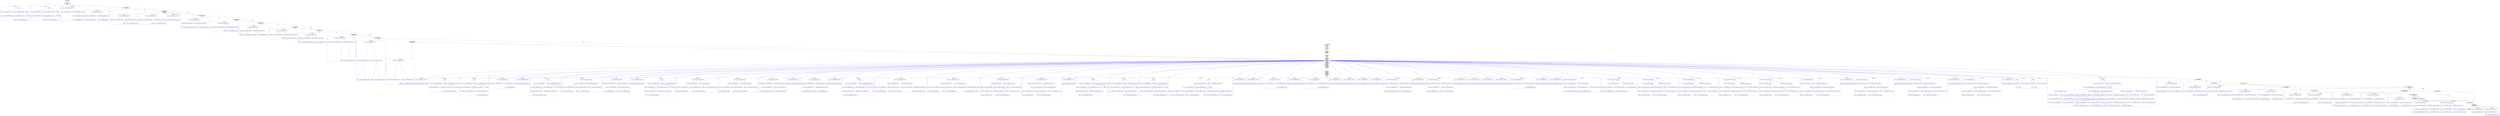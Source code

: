 digraph CFG {
    compound=true;
    graph [splines=true];
    node [shape=rectangle];

    BB26 [label=<<B>BB26: END</B><BR ALIGN="CENTER"/>>];
    BB25 [label=<<B>BB25: While Body</B><BR ALIGN="CENTER"/>FUNC_CALL<BR ALIGN="CENTER"/>=<BR ALIGN="CENTER"/>>];
    subgraph cluster_instruction0 {
        label = "OT of BB25:0";
        style=rounded;
        color=blue;
        entry0 [shape=point, style=invis];
        node0 [label="call <void:0, reg: RT, spilled: 0, offset: 0>", color=blue];
        node1 [label="__writeChar <void:0, reg: (null), spilled: 0, offset: 0>", color=blue];
        node0 -> node1[color=blue];
        node2 [label="indexr <char:0, reg: R0, spilled: 0, offset: 0>", color=blue];
        node3 [label="litRead <string:0, reg: R0, spilled: 0, offset: 0>", color=blue];
        node4 [label="STR", color=blue];
        node3 -> node4[color=blue];
        node5 [label="\"NO\" <string:0, reg: AR, spilled: 0, offset: 0>", color=blue];
        node3 -> node5[color=blue];
        node2 -> node3[color=blue];
        node6 [label="read <int:0, reg: R1, spilled: 0, offset: 0>", color=blue];
        node7 [label="i <int:0, reg: AR, spilled: 0, offset: 0>", color=blue];
        node6 -> node7[color=blue];
        node2 -> node6[color=blue];
        node0 -> node2[color=blue];
    }
    BB25 -> entry0 [lhead=cluster_instruction0, color=blue];
    subgraph cluster_instruction1 {
        label = "OT of BB25:1";
        style=rounded;
        color=blue;
        entry1 [shape=point, style=invis];
        node8 [label="write <int:0, reg: (null), spilled: 0, offset: 0>", color=blue];
        node9 [label="i <int:0, reg: AR, spilled: 0, offset: 0>", color=blue];
        node8 -> node9[color=blue];
        node10 [label="+ <int:0, reg: R0, spilled: 0, offset: 0>", color=blue];
        node11 [label="read <int:0, reg: R0, spilled: 0, offset: 0>", color=blue];
        node12 [label="i <int:0, reg: AR, spilled: 0, offset: 0>", color=blue];
        node11 -> node12[color=blue];
        node10 -> node11[color=blue];
        node13 [label="litRead <int:0, reg: R1, spilled: 0, offset: 0>", color=blue];
        node14 [label="DEC", color=blue];
        node13 -> node14[color=blue];
        node15 [label="1 <int:0, reg: (null), spilled: 0, offset: 0>", color=blue];
        node13 -> node15[color=blue];
        node10 -> node13[color=blue];
        node8 -> node10[color=blue];
    }
    BB25 -> entry1 [lhead=cluster_instruction1, color=blue];
    BB24 [label=<<B>BB24: Empty block</B><BR ALIGN="CENTER"/>>];
    BB23 [label=<<B>BB23: While Condition</B><BR ALIGN="CENTER"/>EXPR<BR ALIGN="CENTER"/>>];
    subgraph cluster_instruction2 {
        label = "OT of BB23:0";
        style=rounded;
        color=blue;
        entry2 [shape=point, style=invis];
        node16 [label="!= <bool:0, reg: R0, spilled: 0, offset: 0>", color=blue];
        node17 [label="read <int:0, reg: R0, spilled: 0, offset: 0>", color=blue];
        node18 [label="i <int:0, reg: AR, spilled: 0, offset: 0>", color=blue];
        node17 -> node18[color=blue];
        node16 -> node17[color=blue];
        node19 [label="read <int:0, reg: R1, spilled: 0, offset: 0>", color=blue];
        node20 [label="l <int:0, reg: AR, spilled: 0, offset: 0>", color=blue];
        node19 -> node20[color=blue];
        node16 -> node19[color=blue];
    }
    BB23 -> entry2 [lhead=cluster_instruction2, color=blue];
    BB22 [label=<<B>BB22: Then Block</B><BR ALIGN="CENTER"/>=<BR ALIGN="CENTER"/>=<BR ALIGN="CENTER"/>>];
    subgraph cluster_instruction3 {
        label = "OT of BB22:0";
        style=rounded;
        color=blue;
        entry3 [shape=point, style=invis];
        node21 [label="write <int:0, reg: (null), spilled: 0, offset: 0>", color=blue];
        node22 [label="i <int:0, reg: AR, spilled: 0, offset: 0>", color=blue];
        node21 -> node22[color=blue];
        node23 [label="litRead <int:0, reg: R0, spilled: 0, offset: 0>", color=blue];
        node24 [label="DEC", color=blue];
        node23 -> node24[color=blue];
        node25 [label="0 <int:0, reg: (null), spilled: 0, offset: 0>", color=blue];
        node23 -> node25[color=blue];
        node21 -> node23[color=blue];
    }
    BB22 -> entry3 [lhead=cluster_instruction3, color=blue];
    subgraph cluster_instruction4 {
        label = "OT of BB22:1";
        style=rounded;
        color=blue;
        entry4 [shape=point, style=invis];
        node26 [label="write <int:0, reg: (null), spilled: 0, offset: 0>", color=blue];
        node27 [label="l <int:0, reg: AR, spilled: 0, offset: 0>", color=blue];
        node26 -> node27[color=blue];
        node28 [label="litRead <int:0, reg: R0, spilled: 0, offset: 0>", color=blue];
        node29 [label="DEC", color=blue];
        node28 -> node29[color=blue];
        node30 [label="3 <int:0, reg: (null), spilled: 0, offset: 0>", color=blue];
        node28 -> node30[color=blue];
        node26 -> node28[color=blue];
    }
    BB22 -> entry4 [lhead=cluster_instruction4, color=blue];
    BB21 [label=<<B>BB21: Empty block</B><BR ALIGN="CENTER"/>>];
    BB20 [label=<<B>BB20: If Condition</B><BR ALIGN="CENTER"/>EXPR<BR ALIGN="CENTER"/>>];
    subgraph cluster_instruction5 {
        label = "OT of BB20:0";
        style=rounded;
        color=blue;
        entry5 [shape=point, style=invis];
        node31 [label="== <bool:0, reg: R0, spilled: 0, offset: 0>", color=blue];
        node32 [label="read <int:0, reg: R0, spilled: 0, offset: 0>", color=blue];
        node33 [label="ret <int:0, reg: AR, spilled: 0, offset: 0>", color=blue];
        node32 -> node33[color=blue];
        node31 -> node32[color=blue];
        node34 [label="litRead <int:0, reg: R1, spilled: 0, offset: 0>", color=blue];
        node35 [label="DEC", color=blue];
        node34 -> node35[color=blue];
        node36 [label="9 <int:0, reg: (null), spilled: 0, offset: 0>", color=blue];
        node34 -> node36[color=blue];
        node31 -> node34[color=blue];
    }
    BB20 -> entry5 [lhead=cluster_instruction5, color=blue];
    BB19 [label=<<B>BB19: While Body</B><BR ALIGN="CENTER"/>FUNC_CALL<BR ALIGN="CENTER"/>=<BR ALIGN="CENTER"/>>];
    subgraph cluster_instruction6 {
        label = "OT of BB19:0";
        style=rounded;
        color=blue;
        entry6 [shape=point, style=invis];
        node37 [label="call <void:0, reg: RT, spilled: 0, offset: 0>", color=blue];
        node38 [label="__writeChar <void:0, reg: (null), spilled: 0, offset: 0>", color=blue];
        node37 -> node38[color=blue];
        node39 [label="indexr <char:0, reg: R0, spilled: 0, offset: 0>", color=blue];
        node40 [label="litRead <string:0, reg: R0, spilled: 0, offset: 0>", color=blue];
        node41 [label="STR", color=blue];
        node40 -> node41[color=blue];
        node42 [label="\"YES\" <string:0, reg: AR, spilled: 0, offset: 0>", color=blue];
        node40 -> node42[color=blue];
        node39 -> node40[color=blue];
        node43 [label="read <int:0, reg: R1, spilled: 0, offset: 0>", color=blue];
        node44 [label="i <int:0, reg: AR, spilled: 0, offset: 0>", color=blue];
        node43 -> node44[color=blue];
        node39 -> node43[color=blue];
        node37 -> node39[color=blue];
    }
    BB19 -> entry6 [lhead=cluster_instruction6, color=blue];
    subgraph cluster_instruction7 {
        label = "OT of BB19:1";
        style=rounded;
        color=blue;
        entry7 [shape=point, style=invis];
        node45 [label="write <int:0, reg: (null), spilled: 0, offset: 0>", color=blue];
        node46 [label="i <int:0, reg: AR, spilled: 0, offset: 0>", color=blue];
        node45 -> node46[color=blue];
        node47 [label="+ <int:0, reg: R0, spilled: 0, offset: 0>", color=blue];
        node48 [label="read <int:0, reg: R0, spilled: 0, offset: 0>", color=blue];
        node49 [label="i <int:0, reg: AR, spilled: 0, offset: 0>", color=blue];
        node48 -> node49[color=blue];
        node47 -> node48[color=blue];
        node50 [label="litRead <int:0, reg: R1, spilled: 0, offset: 0>", color=blue];
        node51 [label="DEC", color=blue];
        node50 -> node51[color=blue];
        node52 [label="1 <int:0, reg: (null), spilled: 0, offset: 0>", color=blue];
        node50 -> node52[color=blue];
        node47 -> node50[color=blue];
        node45 -> node47[color=blue];
    }
    BB19 -> entry7 [lhead=cluster_instruction7, color=blue];
    BB18 [label=<<B>BB18: Empty block</B><BR ALIGN="CENTER"/>>];
    BB17 [label=<<B>BB17: While Condition</B><BR ALIGN="CENTER"/>EXPR<BR ALIGN="CENTER"/>>];
    subgraph cluster_instruction8 {
        label = "OT of BB17:0";
        style=rounded;
        color=blue;
        entry8 [shape=point, style=invis];
        node53 [label="!= <bool:0, reg: R0, spilled: 0, offset: 0>", color=blue];
        node54 [label="read <int:0, reg: R0, spilled: 0, offset: 0>", color=blue];
        node55 [label="i <int:0, reg: AR, spilled: 0, offset: 0>", color=blue];
        node54 -> node55[color=blue];
        node53 -> node54[color=blue];
        node56 [label="read <int:0, reg: R1, spilled: 0, offset: 0>", color=blue];
        node57 [label="l <int:0, reg: AR, spilled: 0, offset: 0>", color=blue];
        node56 -> node57[color=blue];
        node53 -> node56[color=blue];
    }
    BB17 -> entry8 [lhead=cluster_instruction8, color=blue];
    BB16 [label=<<B>BB16: Else Block</B><BR ALIGN="CENTER"/>>];
    BB15 [label=<<B>BB15: Then Block</B><BR ALIGN="CENTER"/>=<BR ALIGN="CENTER"/>=<BR ALIGN="CENTER"/>>];
    subgraph cluster_instruction9 {
        label = "OT of BB15:0";
        style=rounded;
        color=blue;
        entry9 [shape=point, style=invis];
        node58 [label="write <int:0, reg: (null), spilled: 0, offset: 0>", color=blue];
        node59 [label="i <int:0, reg: AR, spilled: 0, offset: 0>", color=blue];
        node58 -> node59[color=blue];
        node60 [label="litRead <int:0, reg: R0, spilled: 0, offset: 0>", color=blue];
        node61 [label="DEC", color=blue];
        node60 -> node61[color=blue];
        node62 [label="0 <int:0, reg: (null), spilled: 0, offset: 0>", color=blue];
        node60 -> node62[color=blue];
        node58 -> node60[color=blue];
    }
    BB15 -> entry9 [lhead=cluster_instruction9, color=blue];
    subgraph cluster_instruction10 {
        label = "OT of BB15:1";
        style=rounded;
        color=blue;
        entry10 [shape=point, style=invis];
        node63 [label="write <int:0, reg: (null), spilled: 0, offset: 0>", color=blue];
        node64 [label="l <int:0, reg: AR, spilled: 0, offset: 0>", color=blue];
        node63 -> node64[color=blue];
        node65 [label="litRead <int:0, reg: R0, spilled: 0, offset: 0>", color=blue];
        node66 [label="DEC", color=blue];
        node65 -> node66[color=blue];
        node67 [label="4 <int:0, reg: (null), spilled: 0, offset: 0>", color=blue];
        node65 -> node67[color=blue];
        node63 -> node65[color=blue];
    }
    BB15 -> entry10 [lhead=cluster_instruction10, color=blue];
    BB14 [label=<<B>BB14: Base block</B><BR ALIGN="CENTER"/>FUNC_CALL<BR ALIGN="CENTER"/>DEC<BR ALIGN="CENTER"/>>];
    subgraph cluster_instruction11 {
        label = "OT of BB14:0";
        style=rounded;
        color=blue;
        entry11 [shape=point, style=invis];
        node68 [label="call <int:0, reg: RT, spilled: 0, offset: 0>", color=blue];
        node69 [label="println <int:0, reg: (null), spilled: 0, offset: 0>", color=blue];
        node68 -> node69[color=blue];
    }
    BB14 -> entry11 [lhead=cluster_instruction11, color=blue];
    subgraph cluster_instruction12 {
        label = "OT of BB14:1";
        style=rounded;
        color=blue;
        entry12 [shape=point, style=invis];
        node70 [label="return <int:0, reg: RT, spilled: 0, offset: 0>", color=blue];
        node71 [label="litRead <int:0, reg: R0, spilled: 0, offset: 0>", color=blue];
        node72 [label="DEC", color=blue];
        node71 -> node72[color=blue];
        node73 [label="0 <int:0, reg: (null), spilled: 0, offset: 0>", color=blue];
        node71 -> node73[color=blue];
        node70 -> node71[color=blue];
    }
    BB14 -> entry12 [lhead=cluster_instruction12, color=blue];
    BB13 [label=<<B>BB13: If Condition</B><BR ALIGN="CENTER"/>EXPR<BR ALIGN="CENTER"/>>];
    subgraph cluster_instruction13 {
        label = "OT of BB13:0";
        style=rounded;
        color=blue;
        entry13 [shape=point, style=invis];
        node74 [label="== <bool:0, reg: R0, spilled: 0, offset: 0>", color=blue];
        node75 [label="read <int:0, reg: R0, spilled: 0, offset: 0>", color=blue];
        node76 [label="ret <int:0, reg: AR, spilled: 0, offset: 0>", color=blue];
        node75 -> node76[color=blue];
        node74 -> node75[color=blue];
        node77 [label="litRead <int:0, reg: R1, spilled: 0, offset: 0>", color=blue];
        node78 [label="DEC", color=blue];
        node77 -> node78[color=blue];
        node79 [label="10 <int:0, reg: (null), spilled: 0, offset: 0>", color=blue];
        node77 -> node79[color=blue];
        node74 -> node77[color=blue];
    }
    BB13 -> entry13 [lhead=cluster_instruction13, color=blue];
    BB12 [label=<<B>BB12: Then Block</B><BR ALIGN="CENTER"/>FUNC_CALL<BR ALIGN="CENTER"/>>];
    subgraph cluster_instruction14 {
        label = "OT of BB12:0";
        style=rounded;
        color=blue;
        entry14 [shape=point, style=invis];
        node80 [label="call <void:0, reg: RT, spilled: 0, offset: 0>", color=blue];
        node81 [label="__writeChar <void:0, reg: (null), spilled: 0, offset: 0>", color=blue];
        node80 -> node81[color=blue];
        node82 [label="litRead <char:0, reg: R0, spilled: 0, offset: 0>", color=blue];
        node83 [label="SYMB", color=blue];
        node82 -> node83[color=blue];
        node84 [label="'5' <char:0, reg: (null), spilled: 0, offset: 0>", color=blue];
        node82 -> node84[color=blue];
        node80 -> node82[color=blue];
    }
    BB12 -> entry14 [lhead=cluster_instruction14, color=blue];
    BB11 [label=<<B>BB11: Base block</B><BR ALIGN="CENTER"/>FUNC_CALL<BR ALIGN="CENTER"/>VAR<BR ALIGN="CENTER"/>VAR<BR ALIGN="CENTER"/>FUNC_CALL<BR ALIGN="CENTER"/>FUNC_CALL<BR ALIGN="CENTER"/>VAR<BR ALIGN="CENTER"/>=<BR ALIGN="CENTER"/>FUNC_CALL<BR ALIGN="CENTER"/>FUNC_CALL<BR ALIGN="CENTER"/>VAR<BR ALIGN="CENTER"/>=<BR ALIGN="CENTER"/>=<BR ALIGN="CENTER"/>FUNC_CALL<BR ALIGN="CENTER"/>FUNC_CALL<BR ALIGN="CENTER"/>FUNC_CALL<BR ALIGN="CENTER"/>FUNC_CALL<BR ALIGN="CENTER"/>VAR<BR ALIGN="CENTER"/>=<BR ALIGN="CENTER"/>=<BR ALIGN="CENTER"/>=<BR ALIGN="CENTER"/>FUNC_CALL<BR ALIGN="CENTER"/>FUNC_CALL<BR ALIGN="CENTER"/>VAR<BR ALIGN="CENTER"/>VAR<BR ALIGN="CENTER"/>VAR<BR ALIGN="CENTER"/>VAR<BR ALIGN="CENTER"/>FUNC_CALL<BR ALIGN="CENTER"/>FUNC_CALL<BR ALIGN="CENTER"/>FUNC_CALL<BR ALIGN="CENTER"/>FUNC_CALL<BR ALIGN="CENTER"/>FUNC_CALL<BR ALIGN="CENTER"/>FUNC_CALL<BR ALIGN="CENTER"/>FUNC_CALL<BR ALIGN="CENTER"/>FUNC_CALL<BR ALIGN="CENTER"/>FUNC_CALL<BR ALIGN="CENTER"/>FUNC_CALL<BR ALIGN="CENTER"/>FUNC_CALL<BR ALIGN="CENTER"/>FUNC_CALL<BR ALIGN="CENTER"/>FUNC_CALL<BR ALIGN="CENTER"/>FUNC_CALL<BR ALIGN="CENTER"/>FUNC_CALL<BR ALIGN="CENTER"/>FUNC_CALL<BR ALIGN="CENTER"/>FUNC_CALL<BR ALIGN="CENTER"/>FUNC_CALL<BR ALIGN="CENTER"/>FUNC_CALL<BR ALIGN="CENTER"/>=<BR ALIGN="CENTER"/>=<BR ALIGN="CENTER"/>=<BR ALIGN="CENTER"/>=<BR ALIGN="CENTER"/>=<BR ALIGN="CENTER"/>=<BR ALIGN="CENTER"/>FUNC_CALL<BR ALIGN="CENTER"/>FUNC_CALL<BR ALIGN="CENTER"/>FUNC_CALL<BR ALIGN="CENTER"/>FUNC_CALL<BR ALIGN="CENTER"/>FUNC_CALL<BR ALIGN="CENTER"/>FUNC_CALL<BR ALIGN="CENTER"/>FUNC_CALL<BR ALIGN="CENTER"/>FUNC_CALL<BR ALIGN="CENTER"/>VAR<BR ALIGN="CENTER"/>VAR<BR ALIGN="CENTER"/>VAR<BR ALIGN="CENTER"/>>];
    subgraph cluster_instruction15 {
        label = "OT of BB11:0";
        style=rounded;
        color=blue;
        entry15 [shape=point, style=invis];
        node85 [label="call <int:0, reg: RT, spilled: 0, offset: 0>", color=blue];
        node86 [label="println <int:0, reg: (null), spilled: 0, offset: 0>", color=blue];
        node85 -> node86[color=blue];
    }
    BB11 -> entry15 [lhead=cluster_instruction15, color=blue];
    subgraph cluster_instruction16 {
        label = "OT of BB11:1";
        style=rounded;
        color=blue;
        entry16 [shape=point, style=invis];
        node87 [label="declare", color=blue];
        node88 [label="withType", color=blue];
        node89 [label="byte", color=blue];
        node88 -> node89[color=blue];
        node90 [label="builtin", color=blue];
        node88 -> node90[color=blue];
        node87 -> node88[color=blue];
        node91 [label="r <byte:0, reg: (null), spilled: 0, offset: 0>", color=blue];
        node87 -> node91[color=blue];
        node92 [label="write <byte:0, reg: (null), spilled: 0, offset: 0>", color=blue];
        node93 [label="r <byte:0, reg: AR, spilled: 0, offset: 0>", color=blue];
        node92 -> node93[color=blue];
        node94 [label="litRead <byte:0, reg: R0, spilled: 0, offset: 0>", color=blue];
        node95 [label="DEC", color=blue];
        node94 -> node95[color=blue];
        node96 [label="-9 <byte:0, reg: (null), spilled: 0, offset: 0>", color=blue];
        node94 -> node96[color=blue];
        node92 -> node94[color=blue];
        node87 -> node92[color=blue];
    }
    BB11 -> entry16 [lhead=cluster_instruction16, color=blue];
    subgraph cluster_instruction17 {
        label = "OT of BB11:2";
        style=rounded;
        color=blue;
        entry17 [shape=point, style=invis];
        node97 [label="declare", color=blue];
        node98 [label="withType", color=blue];
        node99 [label="int", color=blue];
        node98 -> node99[color=blue];
        node100 [label="builtin", color=blue];
        node98 -> node100[color=blue];
        node97 -> node98[color=blue];
        node101 [label="g <int:0, reg: (null), spilled: 0, offset: 0>", color=blue];
        node97 -> node101[color=blue];
        node102 [label="write <int:0, reg: (null), spilled: 0, offset: 0>", color=blue];
        node103 [label="g <int:0, reg: AR, spilled: 0, offset: 0>", color=blue];
        node102 -> node103[color=blue];
        node104 [label="call <int:0, reg: RT, spilled: 0, offset: 0>", color=blue];
        node105 [label="__toIntFromByte <int:0, reg: (null), spilled: 0, offset: 0>", color=blue];
        node104 -> node105[color=blue];
        node106 [label="read <byte:0, reg: R0, spilled: 0, offset: 0>", color=blue];
        node107 [label="r <byte:0, reg: AR, spilled: 0, offset: 0>", color=blue];
        node106 -> node107[color=blue];
        node104 -> node106[color=blue];
        node102 -> node104[color=blue];
        node97 -> node102[color=blue];
    }
    BB11 -> entry17 [lhead=cluster_instruction17, color=blue];
    subgraph cluster_instruction18 {
        label = "OT of BB11:3";
        style=rounded;
        color=blue;
        entry18 [shape=point, style=invis];
        node108 [label="call <int:0, reg: RT, spilled: 0, offset: 0>", color=blue];
        node109 [label="printNumber <int:0, reg: (null), spilled: 0, offset: 0>", color=blue];
        node108 -> node109[color=blue];
        node110 [label="read <int:0, reg: R0, spilled: 0, offset: 0>", color=blue];
        node111 [label="g <int:0, reg: AR, spilled: 0, offset: 0>", color=blue];
        node110 -> node111[color=blue];
        node108 -> node110[color=blue];
    }
    BB11 -> entry18 [lhead=cluster_instruction18, color=blue];
    subgraph cluster_instruction19 {
        label = "OT of BB11:4";
        style=rounded;
        color=blue;
        entry19 [shape=point, style=invis];
        node112 [label="call <int:0, reg: RT, spilled: 0, offset: 0>", color=blue];
        node113 [label="println <int:0, reg: (null), spilled: 0, offset: 0>", color=blue];
        node112 -> node113[color=blue];
    }
    BB11 -> entry19 [lhead=cluster_instruction19, color=blue];
    subgraph cluster_instruction20 {
        label = "OT of BB11:5";
        style=rounded;
        color=blue;
        entry20 [shape=point, style=invis];
        node114 [label="declare", color=blue];
        node115 [label="withType", color=blue];
        node116 [label="int", color=blue];
        node115 -> node116[color=blue];
        node117 [label="builtin", color=blue];
        node115 -> node117[color=blue];
        node118 [label="array", color=blue];
        node119 [label="1", color=blue];
        node118 -> node119[color=blue];
        node115 -> node118[color=blue];
        node114 -> node115[color=blue];
        node120 [label="ar <int:1, reg: (null), spilled: 0, offset: 0>", color=blue];
        node114 -> node120[color=blue];
        node121 [label="write <int:1, reg: (null), spilled: 0, offset: 0>", color=blue];
        node122 [label="ar <int:1, reg: AR, spilled: 0, offset: 0>", color=blue];
        node121 -> node122[color=blue];
        node123 [label="call <ref:0, reg: RT, spilled: 0, offset: 0>", color=blue];
        node124 [label="__allocRef <ref:0, reg: (null), spilled: 0, offset: 0>", color=blue];
        node123 -> node124[color=blue];
        node125 [label="litRead <long:0, reg: R0, spilled: 0, offset: 0>", color=blue];
        node126 [label="DEC", color=blue];
        node125 -> node126[color=blue];
        node127 [label="4 <long:0, reg: AR, spilled: 0, offset: 0>", color=blue];
        node125 -> node127[color=blue];
        node123 -> node125[color=blue];
        node121 -> node123[color=blue];
        node114 -> node121[color=blue];
    }
    BB11 -> entry20 [lhead=cluster_instruction20, color=blue];
    subgraph cluster_instruction21 {
        label = "OT of BB11:6";
        style=rounded;
        color=blue;
        entry21 [shape=point, style=invis];
        node128 [label="write <int:0, reg: (null), spilled: 0, offset: 0>", color=blue];
        node129 [label="index <int:0, reg: R1, spilled: 0, offset: 0>", color=blue];
        node130 [label="read <int:1, reg: R1, spilled: 0, offset: 0>", color=blue];
        node131 [label="ar <int:1, reg: AR, spilled: 0, offset: 0>", color=blue];
        node130 -> node131[color=blue];
        node129 -> node130[color=blue];
        node132 [label="litRead <int:0, reg: R2, spilled: 0, offset: 0>", color=blue];
        node133 [label="DEC", color=blue];
        node132 -> node133[color=blue];
        node134 [label="0 <int:0, reg: (null), spilled: 0, offset: 0>", color=blue];
        node132 -> node134[color=blue];
        node129 -> node132[color=blue];
        node128 -> node129[color=blue];
        node135 [label="litRead <int:0, reg: R2, spilled: 0, offset: 0>", color=blue];
        node136 [label="DEC", color=blue];
        node135 -> node136[color=blue];
        node137 [label="1 <int:0, reg: (null), spilled: 0, offset: 0>", color=blue];
        node135 -> node137[color=blue];
        node128 -> node135[color=blue];
    }
    BB11 -> entry21 [lhead=cluster_instruction21, color=blue];
    subgraph cluster_instruction22 {
        label = "OT of BB11:7";
        style=rounded;
        color=blue;
        entry22 [shape=point, style=invis];
        node138 [label="call <int:0, reg: RT, spilled: 0, offset: 0>", color=blue];
        node139 [label="printNumber <int:0, reg: (null), spilled: 0, offset: 0>", color=blue];
        node138 -> node139[color=blue];
        node140 [label="indexr <int:0, reg: R0, spilled: 0, offset: 0>", color=blue];
        node141 [label="read <int:1, reg: R0, spilled: 0, offset: 0>", color=blue];
        node142 [label="ar <int:1, reg: AR, spilled: 0, offset: 0>", color=blue];
        node141 -> node142[color=blue];
        node140 -> node141[color=blue];
        node143 [label="litRead <int:0, reg: R1, spilled: 0, offset: 0>", color=blue];
        node144 [label="DEC", color=blue];
        node143 -> node144[color=blue];
        node145 [label="0 <int:0, reg: (null), spilled: 0, offset: 0>", color=blue];
        node143 -> node145[color=blue];
        node140 -> node143[color=blue];
        node138 -> node140[color=blue];
    }
    BB11 -> entry22 [lhead=cluster_instruction22, color=blue];
    subgraph cluster_instruction23 {
        label = "OT of BB11:8";
        style=rounded;
        color=blue;
        entry23 [shape=point, style=invis];
        node146 [label="call <int:0, reg: RT, spilled: 0, offset: 0>", color=blue];
        node147 [label="println <int:0, reg: (null), spilled: 0, offset: 0>", color=blue];
        node146 -> node147[color=blue];
    }
    BB11 -> entry23 [lhead=cluster_instruction23, color=blue];
    subgraph cluster_instruction24 {
        label = "OT of BB11:9";
        style=rounded;
        color=blue;
        entry24 [shape=point, style=invis];
        node148 [label="declare", color=blue];
        node149 [label="withType", color=blue];
        node150 [label="int", color=blue];
        node149 -> node150[color=blue];
        node151 [label="builtin", color=blue];
        node149 -> node151[color=blue];
        node152 [label="array", color=blue];
        node153 [label="1", color=blue];
        node152 -> node153[color=blue];
        node149 -> node152[color=blue];
        node148 -> node149[color=blue];
        node154 [label="ar2 <int:1, reg: (null), spilled: 0, offset: 0>", color=blue];
        node148 -> node154[color=blue];
        node155 [label="write <int:1, reg: (null), spilled: 0, offset: 0>", color=blue];
        node156 [label="ar2 <int:1, reg: AR, spilled: 0, offset: 0>", color=blue];
        node155 -> node156[color=blue];
        node157 [label="call <ref:0, reg: RT, spilled: 0, offset: 0>", color=blue];
        node158 [label="__allocRef <ref:0, reg: (null), spilled: 0, offset: 0>", color=blue];
        node157 -> node158[color=blue];
        node159 [label="litRead <long:0, reg: R0, spilled: 0, offset: 0>", color=blue];
        node160 [label="DEC", color=blue];
        node159 -> node160[color=blue];
        node161 [label="4 <long:0, reg: AR, spilled: 0, offset: 0>", color=blue];
        node159 -> node161[color=blue];
        node157 -> node159[color=blue];
        node155 -> node157[color=blue];
        node148 -> node155[color=blue];
    }
    BB11 -> entry24 [lhead=cluster_instruction24, color=blue];
    subgraph cluster_instruction25 {
        label = "OT of BB11:10";
        style=rounded;
        color=blue;
        entry25 [shape=point, style=invis];
        node162 [label="write <int:0, reg: (null), spilled: 0, offset: 0>", color=blue];
        node163 [label="index <int:0, reg: R1, spilled: 0, offset: 0>", color=blue];
        node164 [label="read <int:1, reg: R1, spilled: 0, offset: 0>", color=blue];
        node165 [label="ar2 <int:1, reg: AR, spilled: 0, offset: 0>", color=blue];
        node164 -> node165[color=blue];
        node163 -> node164[color=blue];
        node166 [label="litRead <int:0, reg: R2, spilled: 0, offset: 0>", color=blue];
        node167 [label="DEC", color=blue];
        node166 -> node167[color=blue];
        node168 [label="0 <int:0, reg: (null), spilled: 0, offset: 0>", color=blue];
        node166 -> node168[color=blue];
        node163 -> node166[color=blue];
        node162 -> node163[color=blue];
        node169 [label="litRead <int:0, reg: R2, spilled: 0, offset: 0>", color=blue];
        node170 [label="DEC", color=blue];
        node169 -> node170[color=blue];
        node171 [label="78978 <int:0, reg: (null), spilled: 0, offset: 0>", color=blue];
        node169 -> node171[color=blue];
        node162 -> node169[color=blue];
    }
    BB11 -> entry25 [lhead=cluster_instruction25, color=blue];
    subgraph cluster_instruction26 {
        label = "OT of BB11:11";
        style=rounded;
        color=blue;
        entry26 [shape=point, style=invis];
        node172 [label="write <int:0, reg: (null), spilled: 0, offset: 0>", color=blue];
        node173 [label="index <int:0, reg: R1, spilled: 0, offset: 0>", color=blue];
        node174 [label="read <int:1, reg: R1, spilled: 0, offset: 0>", color=blue];
        node175 [label="ar2 <int:1, reg: AR, spilled: 0, offset: 0>", color=blue];
        node174 -> node175[color=blue];
        node173 -> node174[color=blue];
        node176 [label="litRead <int:0, reg: R2, spilled: 0, offset: 0>", color=blue];
        node177 [label="DEC", color=blue];
        node176 -> node177[color=blue];
        node178 [label="3 <int:0, reg: (null), spilled: 0, offset: 0>", color=blue];
        node176 -> node178[color=blue];
        node173 -> node176[color=blue];
        node172 -> node173[color=blue];
        node179 [label="litRead <int:0, reg: R2, spilled: 0, offset: 0>", color=blue];
        node180 [label="DEC", color=blue];
        node179 -> node180[color=blue];
        node181 [label="2 <int:0, reg: (null), spilled: 0, offset: 0>", color=blue];
        node179 -> node181[color=blue];
        node172 -> node179[color=blue];
    }
    BB11 -> entry26 [lhead=cluster_instruction26, color=blue];
    subgraph cluster_instruction27 {
        label = "OT of BB11:12";
        style=rounded;
        color=blue;
        entry27 [shape=point, style=invis];
        node182 [label="call <int:0, reg: RT, spilled: 0, offset: 0>", color=blue];
        node183 [label="printNumber <int:0, reg: (null), spilled: 0, offset: 0>", color=blue];
        node182 -> node183[color=blue];
        node184 [label="indexr <int:0, reg: R0, spilled: 0, offset: 0>", color=blue];
        node185 [label="read <int:1, reg: R0, spilled: 0, offset: 0>", color=blue];
        node186 [label="ar2 <int:1, reg: AR, spilled: 0, offset: 0>", color=blue];
        node185 -> node186[color=blue];
        node184 -> node185[color=blue];
        node187 [label="litRead <int:0, reg: R1, spilled: 0, offset: 0>", color=blue];
        node188 [label="DEC", color=blue];
        node187 -> node188[color=blue];
        node189 [label="0 <int:0, reg: (null), spilled: 0, offset: 0>", color=blue];
        node187 -> node189[color=blue];
        node184 -> node187[color=blue];
        node182 -> node184[color=blue];
    }
    BB11 -> entry27 [lhead=cluster_instruction27, color=blue];
    subgraph cluster_instruction28 {
        label = "OT of BB11:13";
        style=rounded;
        color=blue;
        entry28 [shape=point, style=invis];
        node190 [label="call <int:0, reg: RT, spilled: 0, offset: 0>", color=blue];
        node191 [label="println <int:0, reg: (null), spilled: 0, offset: 0>", color=blue];
        node190 -> node191[color=blue];
    }
    BB11 -> entry28 [lhead=cluster_instruction28, color=blue];
    subgraph cluster_instruction29 {
        label = "OT of BB11:14";
        style=rounded;
        color=blue;
        entry29 [shape=point, style=invis];
        node192 [label="call <int:0, reg: RT, spilled: 0, offset: 0>", color=blue];
        node193 [label="printNumber <int:0, reg: (null), spilled: 0, offset: 0>", color=blue];
        node192 -> node193[color=blue];
        node194 [label="indexr <int:0, reg: R0, spilled: 0, offset: 0>", color=blue];
        node195 [label="read <int:1, reg: R0, spilled: 0, offset: 0>", color=blue];
        node196 [label="ar2 <int:1, reg: AR, spilled: 0, offset: 0>", color=blue];
        node195 -> node196[color=blue];
        node194 -> node195[color=blue];
        node197 [label="litRead <int:0, reg: R1, spilled: 0, offset: 0>", color=blue];
        node198 [label="DEC", color=blue];
        node197 -> node198[color=blue];
        node199 [label="3 <int:0, reg: (null), spilled: 0, offset: 0>", color=blue];
        node197 -> node199[color=blue];
        node194 -> node197[color=blue];
        node192 -> node194[color=blue];
    }
    BB11 -> entry29 [lhead=cluster_instruction29, color=blue];
    subgraph cluster_instruction30 {
        label = "OT of BB11:15";
        style=rounded;
        color=blue;
        entry30 [shape=point, style=invis];
        node200 [label="call <int:0, reg: RT, spilled: 0, offset: 0>", color=blue];
        node201 [label="println <int:0, reg: (null), spilled: 0, offset: 0>", color=blue];
        node200 -> node201[color=blue];
    }
    BB11 -> entry30 [lhead=cluster_instruction30, color=blue];
    subgraph cluster_instruction31 {
        label = "OT of BB11:16";
        style=rounded;
        color=blue;
        entry31 [shape=point, style=invis];
        node202 [label="declare", color=blue];
        node203 [label="withType", color=blue];
        node204 [label="int", color=blue];
        node203 -> node204[color=blue];
        node205 [label="builtin", color=blue];
        node203 -> node205[color=blue];
        node206 [label="array", color=blue];
        node207 [label="2", color=blue];
        node206 -> node207[color=blue];
        node203 -> node206[color=blue];
        node202 -> node203[color=blue];
        node208 [label="ar3 <int:2, reg: (null), spilled: 0, offset: 0>", color=blue];
        node202 -> node208[color=blue];
        node209 [label="write <int:2, reg: (null), spilled: 0, offset: 0>", color=blue];
        node210 [label="ar3 <int:2, reg: AR, spilled: 0, offset: 0>", color=blue];
        node209 -> node210[color=blue];
        node211 [label="call <ref:0, reg: RT, spilled: 0, offset: 0>", color=blue];
        node212 [label="__allocRef <ref:0, reg: (null), spilled: 0, offset: 0>", color=blue];
        node211 -> node212[color=blue];
        node213 [label="litRead <long:0, reg: R0, spilled: 0, offset: 0>", color=blue];
        node214 [label="DEC", color=blue];
        node213 -> node214[color=blue];
        node215 [label="2 <long:0, reg: AR, spilled: 0, offset: 0>", color=blue];
        node213 -> node215[color=blue];
        node211 -> node213[color=blue];
        node209 -> node211[color=blue];
        node202 -> node209[color=blue];
    }
    BB11 -> entry31 [lhead=cluster_instruction31, color=blue];
    subgraph cluster_instruction32 {
        label = "OT of BB11:17";
        style=rounded;
        color=blue;
        entry32 [shape=point, style=invis];
        node216 [label="write <int:1, reg: (null), spilled: 0, offset: 0>", color=blue];
        node217 [label="index <int:1, reg: R1, spilled: 0, offset: 0>", color=blue];
        node218 [label="read <int:2, reg: R1, spilled: 0, offset: 0>", color=blue];
        node219 [label="ar3 <int:2, reg: AR, spilled: 0, offset: 0>", color=blue];
        node218 -> node219[color=blue];
        node217 -> node218[color=blue];
        node220 [label="litRead <int:0, reg: R2, spilled: 0, offset: 0>", color=blue];
        node221 [label="DEC", color=blue];
        node220 -> node221[color=blue];
        node222 [label="0 <int:0, reg: (null), spilled: 0, offset: 0>", color=blue];
        node220 -> node222[color=blue];
        node217 -> node220[color=blue];
        node216 -> node217[color=blue];
        node223 [label="call <ref:0, reg: RT, spilled: 0, offset: 0>", color=blue];
        node224 [label="__allocRef <ref:0, reg: (null), spilled: 0, offset: 0>", color=blue];
        node223 -> node224[color=blue];
        node225 [label="litRead <long:0, reg: R0, spilled: 0, offset: 0>", color=blue];
        node226 [label="DEC", color=blue];
        node225 -> node226[color=blue];
        node227 [label="3 <long:0, reg: AR, spilled: 0, offset: 0>", color=blue];
        node225 -> node227[color=blue];
        node223 -> node225[color=blue];
        node216 -> node223[color=blue];
    }
    BB11 -> entry32 [lhead=cluster_instruction32, color=blue];
    subgraph cluster_instruction33 {
        label = "OT of BB11:18";
        style=rounded;
        color=blue;
        entry33 [shape=point, style=invis];
        node228 [label="write <int:1, reg: (null), spilled: 0, offset: 0>", color=blue];
        node229 [label="index <int:1, reg: R1, spilled: 0, offset: 0>", color=blue];
        node230 [label="read <int:2, reg: R1, spilled: 0, offset: 0>", color=blue];
        node231 [label="ar3 <int:2, reg: AR, spilled: 0, offset: 0>", color=blue];
        node230 -> node231[color=blue];
        node229 -> node230[color=blue];
        node232 [label="litRead <int:0, reg: R2, spilled: 0, offset: 0>", color=blue];
        node233 [label="DEC", color=blue];
        node232 -> node233[color=blue];
        node234 [label="1 <int:0, reg: (null), spilled: 0, offset: 0>", color=blue];
        node232 -> node234[color=blue];
        node229 -> node232[color=blue];
        node228 -> node229[color=blue];
        node235 [label="call <ref:0, reg: RT, spilled: 0, offset: 0>", color=blue];
        node236 [label="__allocRef <ref:0, reg: (null), spilled: 0, offset: 0>", color=blue];
        node235 -> node236[color=blue];
        node237 [label="litRead <long:0, reg: R0, spilled: 0, offset: 0>", color=blue];
        node238 [label="DEC", color=blue];
        node237 -> node238[color=blue];
        node239 [label="3 <long:0, reg: AR, spilled: 0, offset: 0>", color=blue];
        node237 -> node239[color=blue];
        node235 -> node237[color=blue];
        node228 -> node235[color=blue];
    }
    BB11 -> entry33 [lhead=cluster_instruction33, color=blue];
    subgraph cluster_instruction34 {
        label = "OT of BB11:19";
        style=rounded;
        color=blue;
        entry34 [shape=point, style=invis];
        node240 [label="write <int:0, reg: (null), spilled: 0, offset: 0>", color=blue];
        node241 [label="index <int:0, reg: R1, spilled: 0, offset: 0>", color=blue];
        node242 [label="indexr <int:1, reg: R1, spilled: 0, offset: 0>", color=blue];
        node243 [label="read <int:2, reg: R1, spilled: 0, offset: 0>", color=blue];
        node244 [label="ar3 <int:2, reg: AR, spilled: 0, offset: 0>", color=blue];
        node243 -> node244[color=blue];
        node242 -> node243[color=blue];
        node245 [label="litRead <int:0, reg: R2, spilled: 0, offset: 0>", color=blue];
        node246 [label="DEC", color=blue];
        node245 -> node246[color=blue];
        node247 [label="1 <int:0, reg: (null), spilled: 0, offset: 0>", color=blue];
        node245 -> node247[color=blue];
        node242 -> node245[color=blue];
        node241 -> node242[color=blue];
        node248 [label="litRead <int:0, reg: R2, spilled: 0, offset: 0>", color=blue];
        node249 [label="DEC", color=blue];
        node248 -> node249[color=blue];
        node250 [label="0 <int:0, reg: (null), spilled: 0, offset: 0>", color=blue];
        node248 -> node250[color=blue];
        node241 -> node248[color=blue];
        node240 -> node241[color=blue];
        node251 [label="litRead <int:0, reg: R2, spilled: 0, offset: 0>", color=blue];
        node252 [label="DEC", color=blue];
        node251 -> node252[color=blue];
        node253 [label="410 <int:0, reg: (null), spilled: 0, offset: 0>", color=blue];
        node251 -> node253[color=blue];
        node240 -> node251[color=blue];
    }
    BB11 -> entry34 [lhead=cluster_instruction34, color=blue];
    subgraph cluster_instruction35 {
        label = "OT of BB11:20";
        style=rounded;
        color=blue;
        entry35 [shape=point, style=invis];
        node254 [label="call <int:0, reg: RT, spilled: 0, offset: 0>", color=blue];
        node255 [label="printNumber <int:0, reg: (null), spilled: 0, offset: 0>", color=blue];
        node254 -> node255[color=blue];
        node256 [label="indexr <int:0, reg: R0, spilled: 0, offset: 0>", color=blue];
        node257 [label="indexr <int:1, reg: R0, spilled: 0, offset: 0>", color=blue];
        node258 [label="read <int:2, reg: R0, spilled: 0, offset: 0>", color=blue];
        node259 [label="ar3 <int:2, reg: AR, spilled: 0, offset: 0>", color=blue];
        node258 -> node259[color=blue];
        node257 -> node258[color=blue];
        node260 [label="litRead <int:0, reg: R1, spilled: 0, offset: 0>", color=blue];
        node261 [label="DEC", color=blue];
        node260 -> node261[color=blue];
        node262 [label="1 <int:0, reg: (null), spilled: 0, offset: 0>", color=blue];
        node260 -> node262[color=blue];
        node257 -> node260[color=blue];
        node256 -> node257[color=blue];
        node263 [label="litRead <int:0, reg: R1, spilled: 0, offset: 0>", color=blue];
        node264 [label="DEC", color=blue];
        node263 -> node264[color=blue];
        node265 [label="0 <int:0, reg: (null), spilled: 0, offset: 0>", color=blue];
        node263 -> node265[color=blue];
        node256 -> node263[color=blue];
        node254 -> node256[color=blue];
    }
    BB11 -> entry35 [lhead=cluster_instruction35, color=blue];
    subgraph cluster_instruction36 {
        label = "OT of BB11:21";
        style=rounded;
        color=blue;
        entry36 [shape=point, style=invis];
        node266 [label="call <int:0, reg: RT, spilled: 0, offset: 0>", color=blue];
        node267 [label="println <int:0, reg: (null), spilled: 0, offset: 0>", color=blue];
        node266 -> node267[color=blue];
    }
    BB11 -> entry36 [lhead=cluster_instruction36, color=blue];
    subgraph cluster_instruction37 {
        label = "OT of BB11:22";
        style=rounded;
        color=blue;
        entry37 [shape=point, style=invis];
        node268 [label="declare", color=blue];
        node269 [label="withType", color=blue];
        node270 [label="int", color=blue];
        node269 -> node270[color=blue];
        node271 [label="builtin", color=blue];
        node269 -> node271[color=blue];
        node272 [label="array", color=blue];
        node273 [label="2", color=blue];
        node272 -> node273[color=blue];
        node269 -> node272[color=blue];
        node268 -> node269[color=blue];
        node274 [label="matrix <int:2, reg: (null), spilled: 0, offset: 0>", color=blue];
        node268 -> node274[color=blue];
        node275 [label="write <int:2, reg: (null), spilled: 0, offset: 0>", color=blue];
        node276 [label="matrix <int:2, reg: AR, spilled: 0, offset: 0>", color=blue];
        node275 -> node276[color=blue];
        node277 [label="call <ref:0, reg: RT, spilled: 0, offset: 0>", color=blue];
        node278 [label="__allocRef <ref:0, reg: (null), spilled: 0, offset: 0>", color=blue];
        node277 -> node278[color=blue];
        node279 [label="litRead <long:0, reg: R0, spilled: 0, offset: 0>", color=blue];
        node280 [label="DEC", color=blue];
        node279 -> node280[color=blue];
        node281 [label="2 <long:0, reg: AR, spilled: 0, offset: 0>", color=blue];
        node279 -> node281[color=blue];
        node277 -> node279[color=blue];
        node275 -> node277[color=blue];
        node268 -> node275[color=blue];
    }
    BB11 -> entry37 [lhead=cluster_instruction37, color=blue];
    subgraph cluster_instruction38 {
        label = "OT of BB11:23";
        style=rounded;
        color=blue;
        entry38 [shape=point, style=invis];
        node282 [label="declare", color=blue];
        node283 [label="withType", color=blue];
        node284 [label="ref", color=blue];
        node283 -> node284[color=blue];
        node285 [label="builtin", color=blue];
        node283 -> node285[color=blue];
        node282 -> node283[color=blue];
        node286 [label="l1 <ref:0, reg: (null), spilled: 0, offset: 0>", color=blue];
        node282 -> node286[color=blue];
        node287 [label="write <ref:0, reg: (null), spilled: 0, offset: 0>", color=blue];
        node288 [label="l1 <ref:0, reg: AR, spilled: 0, offset: 0>", color=blue];
        node287 -> node288[color=blue];
        node289 [label="call <ref:0, reg: RT, spilled: 0, offset: 0>", color=blue];
        node290 [label="__allocRef <ref:0, reg: (null), spilled: 0, offset: 0>", color=blue];
        node289 -> node290[color=blue];
        node291 [label="litRead <long:0, reg: R0, spilled: 0, offset: 0>", color=blue];
        node292 [label="DEC", color=blue];
        node291 -> node292[color=blue];
        node293 [label="2 <long:0, reg: AR, spilled: 0, offset: 0>", color=blue];
        node291 -> node293[color=blue];
        node289 -> node291[color=blue];
        node287 -> node289[color=blue];
        node282 -> node287[color=blue];
    }
    BB11 -> entry38 [lhead=cluster_instruction38, color=blue];
    subgraph cluster_instruction39 {
        label = "OT of BB11:24";
        style=rounded;
        color=blue;
        entry39 [shape=point, style=invis];
        node294 [label="declare", color=blue];
        node295 [label="withType", color=blue];
        node296 [label="ref", color=blue];
        node295 -> node296[color=blue];
        node297 [label="builtin", color=blue];
        node295 -> node297[color=blue];
        node294 -> node295[color=blue];
        node298 [label="l2 <ref:0, reg: (null), spilled: 0, offset: 0>", color=blue];
        node294 -> node298[color=blue];
        node299 [label="write <ref:0, reg: (null), spilled: 0, offset: 0>", color=blue];
        node300 [label="l2 <ref:0, reg: AR, spilled: 0, offset: 0>", color=blue];
        node299 -> node300[color=blue];
        node301 [label="call <ref:0, reg: RT, spilled: 0, offset: 0>", color=blue];
        node302 [label="__allocRef <ref:0, reg: (null), spilled: 0, offset: 0>", color=blue];
        node301 -> node302[color=blue];
        node303 [label="litRead <long:0, reg: R0, spilled: 0, offset: 0>", color=blue];
        node304 [label="DEC", color=blue];
        node303 -> node304[color=blue];
        node305 [label="2 <long:0, reg: AR, spilled: 0, offset: 0>", color=blue];
        node303 -> node305[color=blue];
        node301 -> node303[color=blue];
        node299 -> node301[color=blue];
        node294 -> node299[color=blue];
    }
    BB11 -> entry39 [lhead=cluster_instruction39, color=blue];
    subgraph cluster_instruction40 {
        label = "OT of BB11:25";
        style=rounded;
        color=blue;
        entry40 [shape=point, style=invis];
        node306 [label="declare", color=blue];
        node307 [label="withType", color=blue];
        node308 [label="int", color=blue];
        node307 -> node308[color=blue];
        node309 [label="builtin", color=blue];
        node307 -> node309[color=blue];
        node306 -> node307[color=blue];
        node310 [label="ch <int:0, reg: (null), spilled: 0, offset: 0>", color=blue];
        node306 -> node310[color=blue];
        node311 [label="write <int:0, reg: (null), spilled: 0, offset: 0>", color=blue];
        node312 [label="ch <int:0, reg: AR, spilled: 0, offset: 0>", color=blue];
        node311 -> node312[color=blue];
        node313 [label="call <int:0, reg: RT, spilled: 0, offset: 0>", color=blue];
        node314 [label="test <int:0, reg: (null), spilled: 0, offset: 0>", color=blue];
        node313 -> node314[color=blue];
        node315 [label="litRead <int:0, reg: R0, spilled: 0, offset: 0>", color=blue];
        node316 [label="DEC", color=blue];
        node315 -> node316[color=blue];
        node317 [label="1 <int:0, reg: (null), spilled: 0, offset: 0>", color=blue];
        node315 -> node317[color=blue];
        node313 -> node315[color=blue];
        node318 [label="litRead <int:0, reg: R1, spilled: 0, offset: 0>", color=blue];
        node319 [label="DEC", color=blue];
        node318 -> node319[color=blue];
        node320 [label="2 <int:0, reg: (null), spilled: 0, offset: 0>", color=blue];
        node318 -> node320[color=blue];
        node313 -> node318[color=blue];
        node321 [label="litRead <int:0, reg: R2, spilled: 0, offset: 0>", color=blue];
        node322 [label="DEC", color=blue];
        node321 -> node322[color=blue];
        node323 [label="3 <int:0, reg: (null), spilled: 0, offset: 0>", color=blue];
        node321 -> node323[color=blue];
        node313 -> node321[color=blue];
        node324 [label="litRead <int:0, reg: R3, spilled: 0, offset: 0>", color=blue];
        node325 [label="DEC", color=blue];
        node324 -> node325[color=blue];
        node326 [label="4 <int:0, reg: (null), spilled: 0, offset: 0>", color=blue];
        node324 -> node326[color=blue];
        node313 -> node324[color=blue];
        node311 -> node313[color=blue];
        node306 -> node311[color=blue];
    }
    BB11 -> entry40 [lhead=cluster_instruction40, color=blue];
    subgraph cluster_instruction41 {
        label = "OT of BB11:26";
        style=rounded;
        color=blue;
        entry41 [shape=point, style=invis];
        node327 [label="call <int:0, reg: RT, spilled: 0, offset: 0>", color=blue];
        node328 [label="println <int:0, reg: (null), spilled: 0, offset: 0>", color=blue];
        node327 -> node328[color=blue];
    }
    BB11 -> entry41 [lhead=cluster_instruction41, color=blue];
    subgraph cluster_instruction42 {
        label = "OT of BB11:27";
        style=rounded;
        color=blue;
        entry42 [shape=point, style=invis];
        node329 [label="call <int:0, reg: RT, spilled: 0, offset: 0>", color=blue];
        node330 [label="println <int:0, reg: (null), spilled: 0, offset: 0>", color=blue];
        node329 -> node330[color=blue];
    }
    BB11 -> entry42 [lhead=cluster_instruction42, color=blue];
    subgraph cluster_instruction43 {
        label = "OT of BB11:28";
        style=rounded;
        color=blue;
        entry43 [shape=point, style=invis];
        node331 [label="call <int:0, reg: RT, spilled: 0, offset: 0>", color=blue];
        node332 [label="printNumber <int:0, reg: (null), spilled: 0, offset: 0>", color=blue];
        node331 -> node332[color=blue];
        node333 [label="read <ref:0, reg: R0, spilled: 0, offset: 0>", color=blue];
        node334 [label="l1 <ref:0, reg: AR, spilled: 0, offset: 0>", color=blue];
        node333 -> node334[color=blue];
        node331 -> node333[color=blue];
    }
    BB11 -> entry43 [lhead=cluster_instruction43, color=blue];
    subgraph cluster_instruction44 {
        label = "OT of BB11:29";
        style=rounded;
        color=blue;
        entry44 [shape=point, style=invis];
        node335 [label="call <int:0, reg: RT, spilled: 0, offset: 0>", color=blue];
        node336 [label="println <int:0, reg: (null), spilled: 0, offset: 0>", color=blue];
        node335 -> node336[color=blue];
    }
    BB11 -> entry44 [lhead=cluster_instruction44, color=blue];
    subgraph cluster_instruction45 {
        label = "OT of BB11:30";
        style=rounded;
        color=blue;
        entry45 [shape=point, style=invis];
        node337 [label="call <int:0, reg: RT, spilled: 0, offset: 0>", color=blue];
        node338 [label="printNumber <int:0, reg: (null), spilled: 0, offset: 0>", color=blue];
        node337 -> node338[color=blue];
        node339 [label="read <ref:0, reg: R0, spilled: 0, offset: 0>", color=blue];
        node340 [label="l2 <ref:0, reg: AR, spilled: 0, offset: 0>", color=blue];
        node339 -> node340[color=blue];
        node337 -> node339[color=blue];
    }
    BB11 -> entry45 [lhead=cluster_instruction45, color=blue];
    subgraph cluster_instruction46 {
        label = "OT of BB11:31";
        style=rounded;
        color=blue;
        entry46 [shape=point, style=invis];
        node341 [label="call <int:0, reg: RT, spilled: 0, offset: 0>", color=blue];
        node342 [label="println <int:0, reg: (null), spilled: 0, offset: 0>", color=blue];
        node341 -> node342[color=blue];
    }
    BB11 -> entry46 [lhead=cluster_instruction46, color=blue];
    subgraph cluster_instruction47 {
        label = "OT of BB11:32";
        style=rounded;
        color=blue;
        entry47 [shape=point, style=invis];
        node343 [label="call <int:0, reg: RT, spilled: 0, offset: 0>", color=blue];
        node344 [label="println <int:0, reg: (null), spilled: 0, offset: 0>", color=blue];
        node343 -> node344[color=blue];
    }
    BB11 -> entry47 [lhead=cluster_instruction47, color=blue];
    subgraph cluster_instruction48 {
        label = "OT of BB11:33";
        style=rounded;
        color=blue;
        entry48 [shape=point, style=invis];
        node345 [label="call <int:0, reg: RT, spilled: 0, offset: 0>", color=blue];
        node346 [label="println <int:0, reg: (null), spilled: 0, offset: 0>", color=blue];
        node345 -> node346[color=blue];
    }
    BB11 -> entry48 [lhead=cluster_instruction48, color=blue];
    subgraph cluster_instruction49 {
        label = "OT of BB11:34";
        style=rounded;
        color=blue;
        entry49 [shape=point, style=invis];
        node347 [label="call <int:0, reg: RT, spilled: 0, offset: 0>", color=blue];
        node348 [label="println <int:0, reg: (null), spilled: 0, offset: 0>", color=blue];
        node347 -> node348[color=blue];
    }
    BB11 -> entry49 [lhead=cluster_instruction49, color=blue];
    subgraph cluster_instruction50 {
        label = "OT of BB11:35";
        style=rounded;
        color=blue;
        entry50 [shape=point, style=invis];
        node349 [label="call <int:0, reg: RT, spilled: 0, offset: 0>", color=blue];
        node350 [label="printNumber <int:0, reg: (null), spilled: 0, offset: 0>", color=blue];
        node349 -> node350[color=blue];
        node351 [label="indexr <int:1, reg: R0, spilled: 0, offset: 0>", color=blue];
        node352 [label="read <int:2, reg: R0, spilled: 0, offset: 0>", color=blue];
        node353 [label="matrix <int:2, reg: AR, spilled: 0, offset: 0>", color=blue];
        node352 -> node353[color=blue];
        node351 -> node352[color=blue];
        node354 [label="litRead <int:0, reg: R1, spilled: 0, offset: 0>", color=blue];
        node355 [label="DEC", color=blue];
        node354 -> node355[color=blue];
        node356 [label="0 <int:0, reg: (null), spilled: 0, offset: 0>", color=blue];
        node354 -> node356[color=blue];
        node351 -> node354[color=blue];
        node349 -> node351[color=blue];
    }
    BB11 -> entry50 [lhead=cluster_instruction50, color=blue];
    subgraph cluster_instruction51 {
        label = "OT of BB11:36";
        style=rounded;
        color=blue;
        entry51 [shape=point, style=invis];
        node357 [label="call <int:0, reg: RT, spilled: 0, offset: 0>", color=blue];
        node358 [label="println <int:0, reg: (null), spilled: 0, offset: 0>", color=blue];
        node357 -> node358[color=blue];
    }
    BB11 -> entry51 [lhead=cluster_instruction51, color=blue];
    subgraph cluster_instruction52 {
        label = "OT of BB11:37";
        style=rounded;
        color=blue;
        entry52 [shape=point, style=invis];
        node359 [label="call <int:0, reg: RT, spilled: 0, offset: 0>", color=blue];
        node360 [label="printNumber <int:0, reg: (null), spilled: 0, offset: 0>", color=blue];
        node359 -> node360[color=blue];
        node361 [label="indexr <int:1, reg: R0, spilled: 0, offset: 0>", color=blue];
        node362 [label="read <int:2, reg: R0, spilled: 0, offset: 0>", color=blue];
        node363 [label="matrix <int:2, reg: AR, spilled: 0, offset: 0>", color=blue];
        node362 -> node363[color=blue];
        node361 -> node362[color=blue];
        node364 [label="litRead <int:0, reg: R1, spilled: 0, offset: 0>", color=blue];
        node365 [label="DEC", color=blue];
        node364 -> node365[color=blue];
        node366 [label="1 <int:0, reg: (null), spilled: 0, offset: 0>", color=blue];
        node364 -> node366[color=blue];
        node361 -> node364[color=blue];
        node359 -> node361[color=blue];
    }
    BB11 -> entry52 [lhead=cluster_instruction52, color=blue];
    subgraph cluster_instruction53 {
        label = "OT of BB11:38";
        style=rounded;
        color=blue;
        entry53 [shape=point, style=invis];
        node367 [label="call <int:0, reg: RT, spilled: 0, offset: 0>", color=blue];
        node368 [label="println <int:0, reg: (null), spilled: 0, offset: 0>", color=blue];
        node367 -> node368[color=blue];
    }
    BB11 -> entry53 [lhead=cluster_instruction53, color=blue];
    subgraph cluster_instruction54 {
        label = "OT of BB11:39";
        style=rounded;
        color=blue;
        entry54 [shape=point, style=invis];
        node369 [label="call <int:0, reg: RT, spilled: 0, offset: 0>", color=blue];
        node370 [label="println <int:0, reg: (null), spilled: 0, offset: 0>", color=blue];
        node369 -> node370[color=blue];
    }
    BB11 -> entry54 [lhead=cluster_instruction54, color=blue];
    subgraph cluster_instruction55 {
        label = "OT of BB11:40";
        style=rounded;
        color=blue;
        entry55 [shape=point, style=invis];
        node371 [label="call <int:0, reg: RT, spilled: 0, offset: 0>", color=blue];
        node372 [label="println <int:0, reg: (null), spilled: 0, offset: 0>", color=blue];
        node371 -> node372[color=blue];
    }
    BB11 -> entry55 [lhead=cluster_instruction55, color=blue];
    subgraph cluster_instruction56 {
        label = "OT of BB11:41";
        style=rounded;
        color=blue;
        entry56 [shape=point, style=invis];
        node373 [label="call <int:0, reg: RT, spilled: 0, offset: 0>", color=blue];
        node374 [label="println <int:0, reg: (null), spilled: 0, offset: 0>", color=blue];
        node373 -> node374[color=blue];
    }
    BB11 -> entry56 [lhead=cluster_instruction56, color=blue];
    subgraph cluster_instruction57 {
        label = "OT of BB11:42";
        style=rounded;
        color=blue;
        entry57 [shape=point, style=invis];
        node375 [label="call <int:0, reg: RT, spilled: 0, offset: 0>", color=blue];
        node376 [label="printNumber <int:0, reg: (null), spilled: 0, offset: 0>", color=blue];
        node375 -> node376[color=blue];
        node377 [label="read <int:0, reg: R0, spilled: 0, offset: 0>", color=blue];
        node378 [label="ch <int:0, reg: AR, spilled: 0, offset: 0>", color=blue];
        node377 -> node378[color=blue];
        node375 -> node377[color=blue];
    }
    BB11 -> entry57 [lhead=cluster_instruction57, color=blue];
    subgraph cluster_instruction58 {
        label = "OT of BB11:43";
        style=rounded;
        color=blue;
        entry58 [shape=point, style=invis];
        node379 [label="call <int:0, reg: RT, spilled: 0, offset: 0>", color=blue];
        node380 [label="println <int:0, reg: (null), spilled: 0, offset: 0>", color=blue];
        node379 -> node380[color=blue];
    }
    BB11 -> entry58 [lhead=cluster_instruction58, color=blue];
    subgraph cluster_instruction59 {
        label = "OT of BB11:44";
        style=rounded;
        color=blue;
        entry59 [shape=point, style=invis];
        node381 [label="call <int:0, reg: RT, spilled: 0, offset: 0>", color=blue];
        node382 [label="println <int:0, reg: (null), spilled: 0, offset: 0>", color=blue];
        node381 -> node382[color=blue];
    }
    BB11 -> entry59 [lhead=cluster_instruction59, color=blue];
    subgraph cluster_instruction60 {
        label = "OT of BB11:45";
        style=rounded;
        color=blue;
        entry60 [shape=point, style=invis];
        node383 [label="write <int:1, reg: (null), spilled: 0, offset: 0>", color=blue];
        node384 [label="index <int:1, reg: R1, spilled: 0, offset: 0>", color=blue];
        node385 [label="read <int:2, reg: R1, spilled: 0, offset: 0>", color=blue];
        node386 [label="matrix <int:2, reg: AR, spilled: 0, offset: 0>", color=blue];
        node385 -> node386[color=blue];
        node384 -> node385[color=blue];
        node387 [label="litRead <int:0, reg: R2, spilled: 0, offset: 0>", color=blue];
        node388 [label="DEC", color=blue];
        node387 -> node388[color=blue];
        node389 [label="0 <int:0, reg: (null), spilled: 0, offset: 0>", color=blue];
        node387 -> node389[color=blue];
        node384 -> node387[color=blue];
        node383 -> node384[color=blue];
        node390 [label="read <ref:0, reg: R2, spilled: 0, offset: 0>", color=blue];
        node391 [label="l1 <ref:0, reg: AR, spilled: 0, offset: 0>", color=blue];
        node390 -> node391[color=blue];
        node383 -> node390[color=blue];
    }
    BB11 -> entry60 [lhead=cluster_instruction60, color=blue];
    subgraph cluster_instruction61 {
        label = "OT of BB11:46";
        style=rounded;
        color=blue;
        entry61 [shape=point, style=invis];
        node392 [label="write <int:1, reg: (null), spilled: 0, offset: 0>", color=blue];
        node393 [label="index <int:1, reg: R1, spilled: 0, offset: 0>", color=blue];
        node394 [label="read <int:2, reg: R1, spilled: 0, offset: 0>", color=blue];
        node395 [label="matrix <int:2, reg: AR, spilled: 0, offset: 0>", color=blue];
        node394 -> node395[color=blue];
        node393 -> node394[color=blue];
        node396 [label="litRead <int:0, reg: R2, spilled: 0, offset: 0>", color=blue];
        node397 [label="DEC", color=blue];
        node396 -> node397[color=blue];
        node398 [label="1 <int:0, reg: (null), spilled: 0, offset: 0>", color=blue];
        node396 -> node398[color=blue];
        node393 -> node396[color=blue];
        node392 -> node393[color=blue];
        node399 [label="read <ref:0, reg: R2, spilled: 0, offset: 0>", color=blue];
        node400 [label="l2 <ref:0, reg: AR, spilled: 0, offset: 0>", color=blue];
        node399 -> node400[color=blue];
        node392 -> node399[color=blue];
    }
    BB11 -> entry61 [lhead=cluster_instruction61, color=blue];
    subgraph cluster_instruction62 {
        label = "OT of BB11:47";
        style=rounded;
        color=blue;
        entry62 [shape=point, style=invis];
        node401 [label="write <int:0, reg: (null), spilled: 0, offset: 0>", color=blue];
        node402 [label="index <int:0, reg: R1, spilled: 0, offset: 0>", color=blue];
        node403 [label="indexr <int:1, reg: R1, spilled: 0, offset: 0>", color=blue];
        node404 [label="read <int:2, reg: R1, spilled: 0, offset: 0>", color=blue];
        node405 [label="matrix <int:2, reg: AR, spilled: 0, offset: 0>", color=blue];
        node404 -> node405[color=blue];
        node403 -> node404[color=blue];
        node406 [label="litRead <int:0, reg: R2, spilled: 0, offset: 0>", color=blue];
        node407 [label="DEC", color=blue];
        node406 -> node407[color=blue];
        node408 [label="0 <int:0, reg: (null), spilled: 0, offset: 0>", color=blue];
        node406 -> node408[color=blue];
        node403 -> node406[color=blue];
        node402 -> node403[color=blue];
        node409 [label="litRead <int:0, reg: R2, spilled: 0, offset: 0>", color=blue];
        node410 [label="DEC", color=blue];
        node409 -> node410[color=blue];
        node411 [label="0 <int:0, reg: (null), spilled: 0, offset: 0>", color=blue];
        node409 -> node411[color=blue];
        node402 -> node409[color=blue];
        node401 -> node402[color=blue];
        node412 [label="litRead <int:0, reg: R2, spilled: 0, offset: 0>", color=blue];
        node413 [label="DEC", color=blue];
        node412 -> node413[color=blue];
        node414 [label="0 <int:0, reg: (null), spilled: 0, offset: 0>", color=blue];
        node412 -> node414[color=blue];
        node401 -> node412[color=blue];
    }
    BB11 -> entry62 [lhead=cluster_instruction62, color=blue];
    subgraph cluster_instruction63 {
        label = "OT of BB11:48";
        style=rounded;
        color=blue;
        entry63 [shape=point, style=invis];
        node415 [label="write <int:0, reg: (null), spilled: 0, offset: 0>", color=blue];
        node416 [label="index <int:0, reg: R1, spilled: 0, offset: 0>", color=blue];
        node417 [label="indexr <int:1, reg: R1, spilled: 0, offset: 0>", color=blue];
        node418 [label="read <int:2, reg: R1, spilled: 0, offset: 0>", color=blue];
        node419 [label="matrix <int:2, reg: AR, spilled: 0, offset: 0>", color=blue];
        node418 -> node419[color=blue];
        node417 -> node418[color=blue];
        node420 [label="litRead <int:0, reg: R2, spilled: 0, offset: 0>", color=blue];
        node421 [label="DEC", color=blue];
        node420 -> node421[color=blue];
        node422 [label="0 <int:0, reg: (null), spilled: 0, offset: 0>", color=blue];
        node420 -> node422[color=blue];
        node417 -> node420[color=blue];
        node416 -> node417[color=blue];
        node423 [label="litRead <int:0, reg: R2, spilled: 0, offset: 0>", color=blue];
        node424 [label="DEC", color=blue];
        node423 -> node424[color=blue];
        node425 [label="1 <int:0, reg: (null), spilled: 0, offset: 0>", color=blue];
        node423 -> node425[color=blue];
        node416 -> node423[color=blue];
        node415 -> node416[color=blue];
        node426 [label="litRead <int:0, reg: R2, spilled: 0, offset: 0>", color=blue];
        node427 [label="DEC", color=blue];
        node426 -> node427[color=blue];
        node428 [label="1 <int:0, reg: (null), spilled: 0, offset: 0>", color=blue];
        node426 -> node428[color=blue];
        node415 -> node426[color=blue];
    }
    BB11 -> entry63 [lhead=cluster_instruction63, color=blue];
    subgraph cluster_instruction64 {
        label = "OT of BB11:49";
        style=rounded;
        color=blue;
        entry64 [shape=point, style=invis];
        node429 [label="write <int:0, reg: (null), spilled: 0, offset: 0>", color=blue];
        node430 [label="index <int:0, reg: R1, spilled: 0, offset: 0>", color=blue];
        node431 [label="indexr <int:1, reg: R1, spilled: 0, offset: 0>", color=blue];
        node432 [label="read <int:2, reg: R1, spilled: 0, offset: 0>", color=blue];
        node433 [label="matrix <int:2, reg: AR, spilled: 0, offset: 0>", color=blue];
        node432 -> node433[color=blue];
        node431 -> node432[color=blue];
        node434 [label="litRead <int:0, reg: R2, spilled: 0, offset: 0>", color=blue];
        node435 [label="DEC", color=blue];
        node434 -> node435[color=blue];
        node436 [label="1 <int:0, reg: (null), spilled: 0, offset: 0>", color=blue];
        node434 -> node436[color=blue];
        node431 -> node434[color=blue];
        node430 -> node431[color=blue];
        node437 [label="litRead <int:0, reg: R2, spilled: 0, offset: 0>", color=blue];
        node438 [label="DEC", color=blue];
        node437 -> node438[color=blue];
        node439 [label="0 <int:0, reg: (null), spilled: 0, offset: 0>", color=blue];
        node437 -> node439[color=blue];
        node430 -> node437[color=blue];
        node429 -> node430[color=blue];
        node440 [label="litRead <int:0, reg: R2, spilled: 0, offset: 0>", color=blue];
        node441 [label="DEC", color=blue];
        node440 -> node441[color=blue];
        node442 [label="2 <int:0, reg: (null), spilled: 0, offset: 0>", color=blue];
        node440 -> node442[color=blue];
        node429 -> node440[color=blue];
    }
    BB11 -> entry64 [lhead=cluster_instruction64, color=blue];
    subgraph cluster_instruction65 {
        label = "OT of BB11:50";
        style=rounded;
        color=blue;
        entry65 [shape=point, style=invis];
        node443 [label="write <int:0, reg: (null), spilled: 0, offset: 0>", color=blue];
        node444 [label="index <int:0, reg: R1, spilled: 0, offset: 0>", color=blue];
        node445 [label="indexr <int:1, reg: R1, spilled: 0, offset: 0>", color=blue];
        node446 [label="read <int:2, reg: R1, spilled: 0, offset: 0>", color=blue];
        node447 [label="matrix <int:2, reg: AR, spilled: 0, offset: 0>", color=blue];
        node446 -> node447[color=blue];
        node445 -> node446[color=blue];
        node448 [label="litRead <int:0, reg: R2, spilled: 0, offset: 0>", color=blue];
        node449 [label="DEC", color=blue];
        node448 -> node449[color=blue];
        node450 [label="1 <int:0, reg: (null), spilled: 0, offset: 0>", color=blue];
        node448 -> node450[color=blue];
        node445 -> node448[color=blue];
        node444 -> node445[color=blue];
        node451 [label="litRead <int:0, reg: R2, spilled: 0, offset: 0>", color=blue];
        node452 [label="DEC", color=blue];
        node451 -> node452[color=blue];
        node453 [label="1 <int:0, reg: (null), spilled: 0, offset: 0>", color=blue];
        node451 -> node453[color=blue];
        node444 -> node451[color=blue];
        node443 -> node444[color=blue];
        node454 [label="litRead <int:0, reg: R2, spilled: 0, offset: 0>", color=blue];
        node455 [label="DEC", color=blue];
        node454 -> node455[color=blue];
        node456 [label="3 <int:0, reg: (null), spilled: 0, offset: 0>", color=blue];
        node454 -> node456[color=blue];
        node443 -> node454[color=blue];
    }
    BB11 -> entry65 [lhead=cluster_instruction65, color=blue];
    subgraph cluster_instruction66 {
        label = "OT of BB11:51";
        style=rounded;
        color=blue;
        entry66 [shape=point, style=invis];
        node457 [label="call <int:0, reg: RT, spilled: 0, offset: 0>", color=blue];
        node458 [label="printNumber <int:0, reg: (null), spilled: 0, offset: 0>", color=blue];
        node457 -> node458[color=blue];
        node459 [label="indexr <int:0, reg: R0, spilled: 0, offset: 0>", color=blue];
        node460 [label="indexr <int:1, reg: R0, spilled: 0, offset: 0>", color=blue];
        node461 [label="read <int:2, reg: R0, spilled: 0, offset: 0>", color=blue];
        node462 [label="matrix <int:2, reg: AR, spilled: 0, offset: 0>", color=blue];
        node461 -> node462[color=blue];
        node460 -> node461[color=blue];
        node463 [label="litRead <int:0, reg: R1, spilled: 0, offset: 0>", color=blue];
        node464 [label="DEC", color=blue];
        node463 -> node464[color=blue];
        node465 [label="0 <int:0, reg: (null), spilled: 0, offset: 0>", color=blue];
        node463 -> node465[color=blue];
        node460 -> node463[color=blue];
        node459 -> node460[color=blue];
        node466 [label="litRead <int:0, reg: R1, spilled: 0, offset: 0>", color=blue];
        node467 [label="DEC", color=blue];
        node466 -> node467[color=blue];
        node468 [label="0 <int:0, reg: (null), spilled: 0, offset: 0>", color=blue];
        node466 -> node468[color=blue];
        node459 -> node466[color=blue];
        node457 -> node459[color=blue];
    }
    BB11 -> entry66 [lhead=cluster_instruction66, color=blue];
    subgraph cluster_instruction67 {
        label = "OT of BB11:52";
        style=rounded;
        color=blue;
        entry67 [shape=point, style=invis];
        node469 [label="call <int:0, reg: RT, spilled: 0, offset: 0>", color=blue];
        node470 [label="println <int:0, reg: (null), spilled: 0, offset: 0>", color=blue];
        node469 -> node470[color=blue];
    }
    BB11 -> entry67 [lhead=cluster_instruction67, color=blue];
    subgraph cluster_instruction68 {
        label = "OT of BB11:53";
        style=rounded;
        color=blue;
        entry68 [shape=point, style=invis];
        node471 [label="call <int:0, reg: RT, spilled: 0, offset: 0>", color=blue];
        node472 [label="printNumber <int:0, reg: (null), spilled: 0, offset: 0>", color=blue];
        node471 -> node472[color=blue];
        node473 [label="indexr <int:0, reg: R0, spilled: 0, offset: 0>", color=blue];
        node474 [label="indexr <int:1, reg: R0, spilled: 0, offset: 0>", color=blue];
        node475 [label="read <int:2, reg: R0, spilled: 0, offset: 0>", color=blue];
        node476 [label="matrix <int:2, reg: AR, spilled: 0, offset: 0>", color=blue];
        node475 -> node476[color=blue];
        node474 -> node475[color=blue];
        node477 [label="litRead <int:0, reg: R1, spilled: 0, offset: 0>", color=blue];
        node478 [label="DEC", color=blue];
        node477 -> node478[color=blue];
        node479 [label="0 <int:0, reg: (null), spilled: 0, offset: 0>", color=blue];
        node477 -> node479[color=blue];
        node474 -> node477[color=blue];
        node473 -> node474[color=blue];
        node480 [label="litRead <int:0, reg: R1, spilled: 0, offset: 0>", color=blue];
        node481 [label="DEC", color=blue];
        node480 -> node481[color=blue];
        node482 [label="1 <int:0, reg: (null), spilled: 0, offset: 0>", color=blue];
        node480 -> node482[color=blue];
        node473 -> node480[color=blue];
        node471 -> node473[color=blue];
    }
    BB11 -> entry68 [lhead=cluster_instruction68, color=blue];
    subgraph cluster_instruction69 {
        label = "OT of BB11:54";
        style=rounded;
        color=blue;
        entry69 [shape=point, style=invis];
        node483 [label="call <int:0, reg: RT, spilled: 0, offset: 0>", color=blue];
        node484 [label="println <int:0, reg: (null), spilled: 0, offset: 0>", color=blue];
        node483 -> node484[color=blue];
    }
    BB11 -> entry69 [lhead=cluster_instruction69, color=blue];
    subgraph cluster_instruction70 {
        label = "OT of BB11:55";
        style=rounded;
        color=blue;
        entry70 [shape=point, style=invis];
        node485 [label="call <int:0, reg: RT, spilled: 0, offset: 0>", color=blue];
        node486 [label="printNumber <int:0, reg: (null), spilled: 0, offset: 0>", color=blue];
        node485 -> node486[color=blue];
        node487 [label="indexr <int:0, reg: R0, spilled: 0, offset: 0>", color=blue];
        node488 [label="indexr <int:1, reg: R0, spilled: 0, offset: 0>", color=blue];
        node489 [label="read <int:2, reg: R0, spilled: 0, offset: 0>", color=blue];
        node490 [label="matrix <int:2, reg: AR, spilled: 0, offset: 0>", color=blue];
        node489 -> node490[color=blue];
        node488 -> node489[color=blue];
        node491 [label="litRead <int:0, reg: R1, spilled: 0, offset: 0>", color=blue];
        node492 [label="DEC", color=blue];
        node491 -> node492[color=blue];
        node493 [label="1 <int:0, reg: (null), spilled: 0, offset: 0>", color=blue];
        node491 -> node493[color=blue];
        node488 -> node491[color=blue];
        node487 -> node488[color=blue];
        node494 [label="litRead <int:0, reg: R1, spilled: 0, offset: 0>", color=blue];
        node495 [label="DEC", color=blue];
        node494 -> node495[color=blue];
        node496 [label="0 <int:0, reg: (null), spilled: 0, offset: 0>", color=blue];
        node494 -> node496[color=blue];
        node487 -> node494[color=blue];
        node485 -> node487[color=blue];
    }
    BB11 -> entry70 [lhead=cluster_instruction70, color=blue];
    subgraph cluster_instruction71 {
        label = "OT of BB11:56";
        style=rounded;
        color=blue;
        entry71 [shape=point, style=invis];
        node497 [label="call <int:0, reg: RT, spilled: 0, offset: 0>", color=blue];
        node498 [label="println <int:0, reg: (null), spilled: 0, offset: 0>", color=blue];
        node497 -> node498[color=blue];
    }
    BB11 -> entry71 [lhead=cluster_instruction71, color=blue];
    subgraph cluster_instruction72 {
        label = "OT of BB11:57";
        style=rounded;
        color=blue;
        entry72 [shape=point, style=invis];
        node499 [label="call <int:0, reg: RT, spilled: 0, offset: 0>", color=blue];
        node500 [label="printNumber <int:0, reg: (null), spilled: 0, offset: 0>", color=blue];
        node499 -> node500[color=blue];
        node501 [label="indexr <int:0, reg: R0, spilled: 0, offset: 0>", color=blue];
        node502 [label="indexr <int:1, reg: R0, spilled: 0, offset: 0>", color=blue];
        node503 [label="read <int:2, reg: R0, spilled: 0, offset: 0>", color=blue];
        node504 [label="matrix <int:2, reg: AR, spilled: 0, offset: 0>", color=blue];
        node503 -> node504[color=blue];
        node502 -> node503[color=blue];
        node505 [label="litRead <int:0, reg: R1, spilled: 0, offset: 0>", color=blue];
        node506 [label="DEC", color=blue];
        node505 -> node506[color=blue];
        node507 [label="1 <int:0, reg: (null), spilled: 0, offset: 0>", color=blue];
        node505 -> node507[color=blue];
        node502 -> node505[color=blue];
        node501 -> node502[color=blue];
        node508 [label="litRead <int:0, reg: R1, spilled: 0, offset: 0>", color=blue];
        node509 [label="DEC", color=blue];
        node508 -> node509[color=blue];
        node510 [label="1 <int:0, reg: (null), spilled: 0, offset: 0>", color=blue];
        node508 -> node510[color=blue];
        node501 -> node508[color=blue];
        node499 -> node501[color=blue];
    }
    BB11 -> entry72 [lhead=cluster_instruction72, color=blue];
    subgraph cluster_instruction73 {
        label = "OT of BB11:58";
        style=rounded;
        color=blue;
        entry73 [shape=point, style=invis];
        node511 [label="call <int:0, reg: RT, spilled: 0, offset: 0>", color=blue];
        node512 [label="println <int:0, reg: (null), spilled: 0, offset: 0>", color=blue];
        node511 -> node512[color=blue];
    }
    BB11 -> entry73 [lhead=cluster_instruction73, color=blue];
    subgraph cluster_instruction74 {
        label = "OT of BB11:59";
        style=rounded;
        color=blue;
        entry74 [shape=point, style=invis];
        node513 [label="declare", color=blue];
        node514 [label="withType", color=blue];
        node515 [label="int", color=blue];
        node514 -> node515[color=blue];
        node516 [label="builtin", color=blue];
        node514 -> node516[color=blue];
        node513 -> node514[color=blue];
        node517 [label="i <int:0, reg: (null), spilled: 0, offset: 0>", color=blue];
        node513 -> node517[color=blue];
    }
    BB11 -> entry74 [lhead=cluster_instruction74, color=blue];
    subgraph cluster_instruction75 {
        label = "OT of BB11:60";
        style=rounded;
        color=blue;
        entry75 [shape=point, style=invis];
        node518 [label="declare", color=blue];
        node519 [label="withType", color=blue];
        node520 [label="int", color=blue];
        node519 -> node520[color=blue];
        node521 [label="builtin", color=blue];
        node519 -> node521[color=blue];
        node518 -> node519[color=blue];
        node522 [label="l <int:0, reg: (null), spilled: 0, offset: 0>", color=blue];
        node518 -> node522[color=blue];
    }
    BB11 -> entry75 [lhead=cluster_instruction75, color=blue];
    subgraph cluster_instruction76 {
        label = "OT of BB11:61";
        style=rounded;
        color=blue;
        entry76 [shape=point, style=invis];
        node523 [label="declare", color=blue];
        node524 [label="withType", color=blue];
        node525 [label="int", color=blue];
        node524 -> node525[color=blue];
        node526 [label="builtin", color=blue];
        node524 -> node526[color=blue];
        node523 -> node524[color=blue];
        node527 [label="ret <int:0, reg: (null), spilled: 0, offset: 0>", color=blue];
        node523 -> node527[color=blue];
        node528 [label="write <int:0, reg: (null), spilled: 0, offset: 0>", color=blue];
        node529 [label="ret <int:0, reg: AR, spilled: 0, offset: 0>", color=blue];
        node528 -> node529[color=blue];
        node530 [label="call <int:0, reg: RT, spilled: 0, offset: 0>", color=blue];
        node531 [label="test <int:0, reg: (null), spilled: 0, offset: 0>", color=blue];
        node530 -> node531[color=blue];
        node532 [label="litRead <int:0, reg: R0, spilled: 0, offset: 0>", color=blue];
        node533 [label="DEC", color=blue];
        node532 -> node533[color=blue];
        node534 [label="1 <int:0, reg: (null), spilled: 0, offset: 0>", color=blue];
        node532 -> node534[color=blue];
        node530 -> node532[color=blue];
        node535 [label="litRead <int:0, reg: R1, spilled: 0, offset: 0>", color=blue];
        node536 [label="DEC", color=blue];
        node535 -> node536[color=blue];
        node537 [label="2 <int:0, reg: (null), spilled: 0, offset: 0>", color=blue];
        node535 -> node537[color=blue];
        node530 -> node535[color=blue];
        node538 [label="litRead <int:0, reg: R2, spilled: 0, offset: 0>", color=blue];
        node539 [label="DEC", color=blue];
        node538 -> node539[color=blue];
        node540 [label="3 <int:0, reg: (null), spilled: 0, offset: 0>", color=blue];
        node538 -> node540[color=blue];
        node530 -> node538[color=blue];
        node541 [label="call <int:0, reg: RT, spilled: 0, offset: 0>", color=blue];
        node542 [label="test <int:0, reg: (null), spilled: 0, offset: 0>", color=blue];
        node541 -> node542[color=blue];
        node543 [label="litRead <int:0, reg: R0, spilled: 0, offset: 0>", color=blue];
        node544 [label="DEC", color=blue];
        node543 -> node544[color=blue];
        node545 [label="1 <int:0, reg: (null), spilled: 0, offset: 0>", color=blue];
        node543 -> node545[color=blue];
        node541 -> node543[color=blue];
        node546 [label="litRead <int:0, reg: R1, spilled: 0, offset: 0>", color=blue];
        node547 [label="DEC", color=blue];
        node546 -> node547[color=blue];
        node548 [label="1 <int:0, reg: (null), spilled: 0, offset: 0>", color=blue];
        node546 -> node548[color=blue];
        node541 -> node546[color=blue];
        node549 [label="litRead <int:0, reg: R2, spilled: 0, offset: 0>", color=blue];
        node550 [label="DEC", color=blue];
        node549 -> node550[color=blue];
        node551 [label="1 <int:0, reg: (null), spilled: 0, offset: 0>", color=blue];
        node549 -> node551[color=blue];
        node541 -> node549[color=blue];
        node552 [label="call <int:0, reg: RT, spilled: 0, offset: 0>", color=blue];
        node553 [label="test <int:0, reg: (null), spilled: 0, offset: 0>", color=blue];
        node552 -> node553[color=blue];
        node554 [label="litRead <int:0, reg: R0, spilled: 0, offset: 0>", color=blue];
        node555 [label="DEC", color=blue];
        node554 -> node555[color=blue];
        node556 [label="0 <int:0, reg: (null), spilled: 0, offset: 0>", color=blue];
        node554 -> node556[color=blue];
        node552 -> node554[color=blue];
        node557 [label="litRead <int:0, reg: R1, spilled: 0, offset: 0>", color=blue];
        node558 [label="DEC", color=blue];
        node557 -> node558[color=blue];
        node559 [label="0 <int:0, reg: (null), spilled: 0, offset: 0>", color=blue];
        node557 -> node559[color=blue];
        node552 -> node557[color=blue];
        node560 [label="litRead <int:0, reg: R2, spilled: 0, offset: 0>", color=blue];
        node561 [label="DEC", color=blue];
        node560 -> node561[color=blue];
        node562 [label="0 <int:0, reg: (null), spilled: 0, offset: 0>", color=blue];
        node560 -> node562[color=blue];
        node552 -> node560[color=blue];
        node563 [label="call <int:0, reg: RT, spilled: 0, offset: 0>", color=blue];
        node564 [label="test <int:0, reg: (null), spilled: 0, offset: 0>", color=blue];
        node563 -> node564[color=blue];
        node565 [label="litRead <int:0, reg: R0, spilled: 0, offset: 0>", color=blue];
        node566 [label="DEC", color=blue];
        node565 -> node566[color=blue];
        node567 [label="0 <int:0, reg: (null), spilled: 0, offset: 0>", color=blue];
        node565 -> node567[color=blue];
        node563 -> node565[color=blue];
        node568 [label="litRead <int:0, reg: R1, spilled: 0, offset: 0>", color=blue];
        node569 [label="DEC", color=blue];
        node568 -> node569[color=blue];
        node570 [label="0 <int:0, reg: (null), spilled: 0, offset: 0>", color=blue];
        node568 -> node570[color=blue];
        node563 -> node568[color=blue];
        node571 [label="litRead <int:0, reg: R2, spilled: 0, offset: 0>", color=blue];
        node572 [label="DEC", color=blue];
        node571 -> node572[color=blue];
        node573 [label="0 <int:0, reg: (null), spilled: 0, offset: 0>", color=blue];
        node571 -> node573[color=blue];
        node563 -> node571[color=blue];
        node574 [label="litRead <int:0, reg: R3, spilled: 0, offset: 0>", color=blue];
        node575 [label="DEC", color=blue];
        node574 -> node575[color=blue];
        node576 [label="1 <int:0, reg: (null), spilled: 0, offset: 0>", color=blue];
        node574 -> node576[color=blue];
        node563 -> node574[color=blue];
        node552 -> node563[color=blue];
        node541 -> node552[color=blue];
        node530 -> node541[color=blue];
        node528 -> node530[color=blue];
        node523 -> node528[color=blue];
    }
    BB11 -> entry76 [lhead=cluster_instruction76, color=blue];
    BB10 [label=<<B>BB10: Then Block</B><BR ALIGN="CENTER"/>FUNC_CALL<BR ALIGN="CENTER"/>>];
    subgraph cluster_instruction77 {
        label = "OT of BB10:0";
        style=rounded;
        color=blue;
        entry77 [shape=point, style=invis];
        node577 [label="call <void:0, reg: RT, spilled: 0, offset: 0>", color=blue];
        node578 [label="__writeChar <void:0, reg: (null), spilled: 0, offset: 0>", color=blue];
        node577 -> node578[color=blue];
        node579 [label="litRead <char:0, reg: R0, spilled: 0, offset: 0>", color=blue];
        node580 [label="SYMB", color=blue];
        node579 -> node580[color=blue];
        node581 [label="'4' <char:0, reg: (null), spilled: 0, offset: 0>", color=blue];
        node579 -> node581[color=blue];
        node577 -> node579[color=blue];
    }
    BB10 -> entry77 [lhead=cluster_instruction77, color=blue];
    BB9 [label=<<B>BB9: If Condition</B><BR ALIGN="CENTER"/>EXPR<BR ALIGN="CENTER"/>>];
    subgraph cluster_instruction78 {
        label = "OT of BB9:0";
        style=rounded;
        color=blue;
        entry78 [shape=point, style=invis];
        node582 [label="== <bool:0, reg: R0, spilled: 0, offset: 0>", color=blue];
        node583 [label="litRead <int:0, reg: R0, spilled: 0, offset: 0>", color=blue];
        node584 [label="DEC", color=blue];
        node583 -> node584[color=blue];
        node585 [label="3 <int:0, reg: (null), spilled: 0, offset: 0>", color=blue];
        node583 -> node585[color=blue];
        node582 -> node583[color=blue];
        node586 [label="litRead <int:0, reg: R1, spilled: 0, offset: 0>", color=blue];
        node587 [label="DEC", color=blue];
        node586 -> node587[color=blue];
        node588 [label="3 <int:0, reg: (null), spilled: 0, offset: 0>", color=blue];
        node586 -> node588[color=blue];
        node582 -> node586[color=blue];
    }
    BB9 -> entry78 [lhead=cluster_instruction78, color=blue];
    BB8 [label=<<B>BB8: Then Block</B><BR ALIGN="CENTER"/>FUNC_CALL<BR ALIGN="CENTER"/>>];
    subgraph cluster_instruction79 {
        label = "OT of BB8:0";
        style=rounded;
        color=blue;
        entry79 [shape=point, style=invis];
        node589 [label="call <void:0, reg: RT, spilled: 0, offset: 0>", color=blue];
        node590 [label="__writeChar <void:0, reg: (null), spilled: 0, offset: 0>", color=blue];
        node589 -> node590[color=blue];
        node591 [label="litRead <char:0, reg: R0, spilled: 0, offset: 0>", color=blue];
        node592 [label="SYMB", color=blue];
        node591 -> node592[color=blue];
        node593 [label="'3' <char:0, reg: (null), spilled: 0, offset: 0>", color=blue];
        node591 -> node593[color=blue];
        node589 -> node591[color=blue];
    }
    BB8 -> entry79 [lhead=cluster_instruction79, color=blue];
    BB7 [label=<<B>BB7: If Condition</B><BR ALIGN="CENTER"/>EXPR<BR ALIGN="CENTER"/>>];
    subgraph cluster_instruction80 {
        label = "OT of BB7:0";
        style=rounded;
        color=blue;
        entry80 [shape=point, style=invis];
        node594 [label="!= <bool:0, reg: R0, spilled: 0, offset: 0>", color=blue];
        node595 [label="litRead <int:0, reg: R0, spilled: 0, offset: 0>", color=blue];
        node596 [label="DEC", color=blue];
        node595 -> node596[color=blue];
        node597 [label="3 <int:0, reg: (null), spilled: 0, offset: 0>", color=blue];
        node595 -> node597[color=blue];
        node594 -> node595[color=blue];
        node598 [label="litRead <int:0, reg: R1, spilled: 0, offset: 0>", color=blue];
        node599 [label="DEC", color=blue];
        node598 -> node599[color=blue];
        node600 [label="2 <int:0, reg: (null), spilled: 0, offset: 0>", color=blue];
        node598 -> node600[color=blue];
        node594 -> node598[color=blue];
    }
    BB7 -> entry80 [lhead=cluster_instruction80, color=blue];
    BB6 [label=<<B>BB6: Then Block</B><BR ALIGN="CENTER"/>FUNC_CALL<BR ALIGN="CENTER"/>>];
    subgraph cluster_instruction81 {
        label = "OT of BB6:0";
        style=rounded;
        color=blue;
        entry81 [shape=point, style=invis];
        node601 [label="call <void:0, reg: RT, spilled: 0, offset: 0>", color=blue];
        node602 [label="__writeChar <void:0, reg: (null), spilled: 0, offset: 0>", color=blue];
        node601 -> node602[color=blue];
        node603 [label="litRead <char:0, reg: R0, spilled: 0, offset: 0>", color=blue];
        node604 [label="SYMB", color=blue];
        node603 -> node604[color=blue];
        node605 [label="'2' <char:0, reg: (null), spilled: 0, offset: 0>", color=blue];
        node603 -> node605[color=blue];
        node601 -> node603[color=blue];
    }
    BB6 -> entry81 [lhead=cluster_instruction81, color=blue];
    BB5 [label=<<B>BB5: If Condition</B><BR ALIGN="CENTER"/>EXPR<BR ALIGN="CENTER"/>>];
    subgraph cluster_instruction82 {
        label = "OT of BB5:0";
        style=rounded;
        color=blue;
        entry82 [shape=point, style=invis];
        node606 [label="&lt;= <bool:0, reg: R0, spilled: 0, offset: 0>", color=blue];
        node607 [label="litRead <int:0, reg: R0, spilled: 0, offset: 0>", color=blue];
        node608 [label="DEC", color=blue];
        node607 -> node608[color=blue];
        node609 [label="2 <int:0, reg: (null), spilled: 0, offset: 0>", color=blue];
        node607 -> node609[color=blue];
        node606 -> node607[color=blue];
        node610 [label="litRead <int:0, reg: R1, spilled: 0, offset: 0>", color=blue];
        node611 [label="DEC", color=blue];
        node610 -> node611[color=blue];
        node612 [label="2 <int:0, reg: (null), spilled: 0, offset: 0>", color=blue];
        node610 -> node612[color=blue];
        node606 -> node610[color=blue];
    }
    BB5 -> entry82 [lhead=cluster_instruction82, color=blue];
    BB4 [label=<<B>BB4: Then Block</B><BR ALIGN="CENTER"/>FUNC_CALL<BR ALIGN="CENTER"/>FUNC_CALL<BR ALIGN="CENTER"/>FUNC_CALL<BR ALIGN="CENTER"/>>];
    subgraph cluster_instruction83 {
        label = "OT of BB4:0";
        style=rounded;
        color=blue;
        entry83 [shape=point, style=invis];
        node613 [label="call <void:0, reg: RT, spilled: 0, offset: 0>", color=blue];
        node614 [label="__writeChar <void:0, reg: (null), spilled: 0, offset: 0>", color=blue];
        node613 -> node614[color=blue];
        node615 [label="litRead <char:0, reg: R0, spilled: 0, offset: 0>", color=blue];
        node616 [label="SYMB", color=blue];
        node615 -> node616[color=blue];
        node617 [label="'{' <char:0, reg: (null), spilled: 0, offset: 0>", color=blue];
        node615 -> node617[color=blue];
        node613 -> node615[color=blue];
    }
    BB4 -> entry83 [lhead=cluster_instruction83, color=blue];
    subgraph cluster_instruction84 {
        label = "OT of BB4:1";
        style=rounded;
        color=blue;
        entry84 [shape=point, style=invis];
        node618 [label="call <int:0, reg: RT, spilled: 0, offset: 0>", color=blue];
        node619 [label="printNumber <int:0, reg: (null), spilled: 0, offset: 0>", color=blue];
        node618 -> node619[color=blue];
        node620 [label="litRead <int:0, reg: R0, spilled: 0, offset: 0>", color=blue];
        node621 [label="DEC", color=blue];
        node620 -> node621[color=blue];
        node622 [label="-123 <int:0, reg: (null), spilled: 0, offset: 0>", color=blue];
        node620 -> node622[color=blue];
        node618 -> node620[color=blue];
    }
    BB4 -> entry84 [lhead=cluster_instruction84, color=blue];
    subgraph cluster_instruction85 {
        label = "OT of BB4:2";
        style=rounded;
        color=blue;
        entry85 [shape=point, style=invis];
        node623 [label="call <int:0, reg: RT, spilled: 0, offset: 0>", color=blue];
        node624 [label="println <int:0, reg: (null), spilled: 0, offset: 0>", color=blue];
        node623 -> node624[color=blue];
    }
    BB4 -> entry85 [lhead=cluster_instruction85, color=blue];
    BB3 [label=<<B>BB3: If Condition</B><BR ALIGN="CENTER"/>EXPR<BR ALIGN="CENTER"/>>];
    subgraph cluster_instruction86 {
        label = "OT of BB3:0";
        style=rounded;
        color=blue;
        entry86 [shape=point, style=invis];
        node625 [label="&gt;= <bool:0, reg: R0, spilled: 0, offset: 0>", color=blue];
        node626 [label="litRead <int:0, reg: R0, spilled: 0, offset: 0>", color=blue];
        node627 [label="DEC", color=blue];
        node626 -> node627[color=blue];
        node628 [label="2 <int:0, reg: (null), spilled: 0, offset: 0>", color=blue];
        node626 -> node628[color=blue];
        node625 -> node626[color=blue];
        node629 [label="litRead <int:0, reg: R1, spilled: 0, offset: 0>", color=blue];
        node630 [label="DEC", color=blue];
        node629 -> node630[color=blue];
        node631 [label="2 <int:0, reg: (null), spilled: 0, offset: 0>", color=blue];
        node629 -> node631[color=blue];
        node625 -> node629[color=blue];
    }
    BB3 -> entry86 [lhead=cluster_instruction86, color=blue];
    BB2 [label=<<B>BB2: If Condition</B><BR ALIGN="CENTER"/>EXPR<BR ALIGN="CENTER"/>>];
    subgraph cluster_instruction87 {
        label = "OT of BB2:0";
        style=rounded;
        color=blue;
        entry87 [shape=point, style=invis];
        node632 [label="&lt; <bool:0, reg: R0, spilled: 0, offset: 0>", color=blue];
        node633 [label="read <int:0, reg: R0, spilled: 0, offset: 0>", color=blue];
        node634 [label="b <int:0, reg: AR, spilled: 0, offset: 0>", color=blue];
        node633 -> node634[color=blue];
        node632 -> node633[color=blue];
        node635 [label="read <int:0, reg: R1, spilled: 0, offset: 0>", color=blue];
        node636 [label="a <int:0, reg: AR, spilled: 0, offset: 0>", color=blue];
        node635 -> node636[color=blue];
        node632 -> node635[color=blue];
    }
    BB2 -> entry87 [lhead=cluster_instruction87, color=blue];
    BB1 [label=<<B>BB1: Base block</B><BR ALIGN="CENTER"/>VAR<BR ALIGN="CENTER"/>VAR<BR ALIGN="CENTER"/>=<BR ALIGN="CENTER"/>>];
    subgraph cluster_instruction88 {
        label = "OT of BB1:0";
        style=rounded;
        color=blue;
        entry88 [shape=point, style=invis];
        node637 [label="declare", color=blue];
        node638 [label="withType", color=blue];
        node639 [label="int", color=blue];
        node638 -> node639[color=blue];
        node640 [label="builtin", color=blue];
        node638 -> node640[color=blue];
        node637 -> node638[color=blue];
        node641 [label="a <int:0, reg: (null), spilled: 0, offset: 0>", color=blue];
        node637 -> node641[color=blue];
        node642 [label="write <int:0, reg: (null), spilled: 0, offset: 0>", color=blue];
        node643 [label="a <int:0, reg: AR, spilled: 0, offset: 0>", color=blue];
        node642 -> node643[color=blue];
        node644 [label="litRead <int:0, reg: R0, spilled: 0, offset: 0>", color=blue];
        node645 [label="DEC", color=blue];
        node644 -> node645[color=blue];
        node646 [label="0 <int:0, reg: (null), spilled: 0, offset: 0>", color=blue];
        node644 -> node646[color=blue];
        node642 -> node644[color=blue];
        node637 -> node642[color=blue];
    }
    BB1 -> entry88 [lhead=cluster_instruction88, color=blue];
    subgraph cluster_instruction89 {
        label = "OT of BB1:1";
        style=rounded;
        color=blue;
        entry89 [shape=point, style=invis];
        node647 [label="declare", color=blue];
        node648 [label="withType", color=blue];
        node649 [label="int", color=blue];
        node648 -> node649[color=blue];
        node650 [label="builtin", color=blue];
        node648 -> node650[color=blue];
        node647 -> node648[color=blue];
        node651 [label="b <int:0, reg: (null), spilled: 0, offset: 0>", color=blue];
        node647 -> node651[color=blue];
        node652 [label="write <int:0, reg: (null), spilled: 0, offset: 0>", color=blue];
        node653 [label="b <int:0, reg: AR, spilled: 0, offset: 0>", color=blue];
        node652 -> node653[color=blue];
        node654 [label="litRead <int:0, reg: R0, spilled: 0, offset: 0>", color=blue];
        node655 [label="DEC", color=blue];
        node654 -> node655[color=blue];
        node656 [label="-8 <int:0, reg: (null), spilled: 0, offset: 0>", color=blue];
        node654 -> node656[color=blue];
        node652 -> node654[color=blue];
        node647 -> node652[color=blue];
    }
    BB1 -> entry89 [lhead=cluster_instruction89, color=blue];
    subgraph cluster_instruction90 {
        label = "OT of BB1:2";
        style=rounded;
        color=blue;
        entry90 [shape=point, style=invis];
        node657 [label="write <int:0, reg: (null), spilled: 0, offset: 0>", color=blue];
        node658 [label="a <int:0, reg: AR, spilled: 0, offset: 0>", color=blue];
        node657 -> node658[color=blue];
        node659 [label="NEG <int:0, reg: R0, spilled: 0, offset: 0>", color=blue];
        node660 [label="read <int:0, reg: R0, spilled: 0, offset: 0>", color=blue];
        node661 [label="b <int:0, reg: AR, spilled: 0, offset: 0>", color=blue];
        node660 -> node661[color=blue];
        node659 -> node660[color=blue];
        node657 -> node659[color=blue];
    }
    BB1 -> entry90 [lhead=cluster_instruction90, color=blue];
    BB0 [label=<<B>BB0: START</B><BR ALIGN="CENTER"/>>];

    BB25 -> BB23;
    BB24 -> BB21;
    BB23 -> BB24 [label="False", color=red];
    BB23 -> BB25 [label="True", color=green];
    BB22 -> BB23;
    BB21 -> BB14;
    BB20 -> BB21 [label="False", color=red];
    BB20 -> BB22 [label="True", color=green];
    BB19 -> BB17;
    BB18 -> BB14;
    BB17 -> BB18 [label="False", color=red];
    BB17 -> BB19 [label="True", color=green];
    BB16 -> BB20;
    BB15 -> BB17;
    BB14 -> BB26;
    BB13 -> BB16 [label="False", color=red];
    BB13 -> BB15 [label="True", color=green];
    BB12 -> BB11;
    BB11 -> BB13;
    BB10 -> BB9;
    BB9 -> BB11 [label="False", color=red];
    BB9 -> BB12 [label="True", color=green];
    BB8 -> BB7;
    BB7 -> BB9 [label="False", color=red];
    BB7 -> BB10 [label="True", color=green];
    BB6 -> BB5;
    BB5 -> BB7 [label="False", color=red];
    BB5 -> BB8 [label="True", color=green];
    BB4 -> BB3;
    BB3 -> BB5 [label="False", color=red];
    BB3 -> BB6 [label="True", color=green];
    BB2 -> BB3 [label="False", color=red];
    BB2 -> BB4 [label="True", color=green];
    BB1 -> BB2;
    BB0 -> BB1;
}
